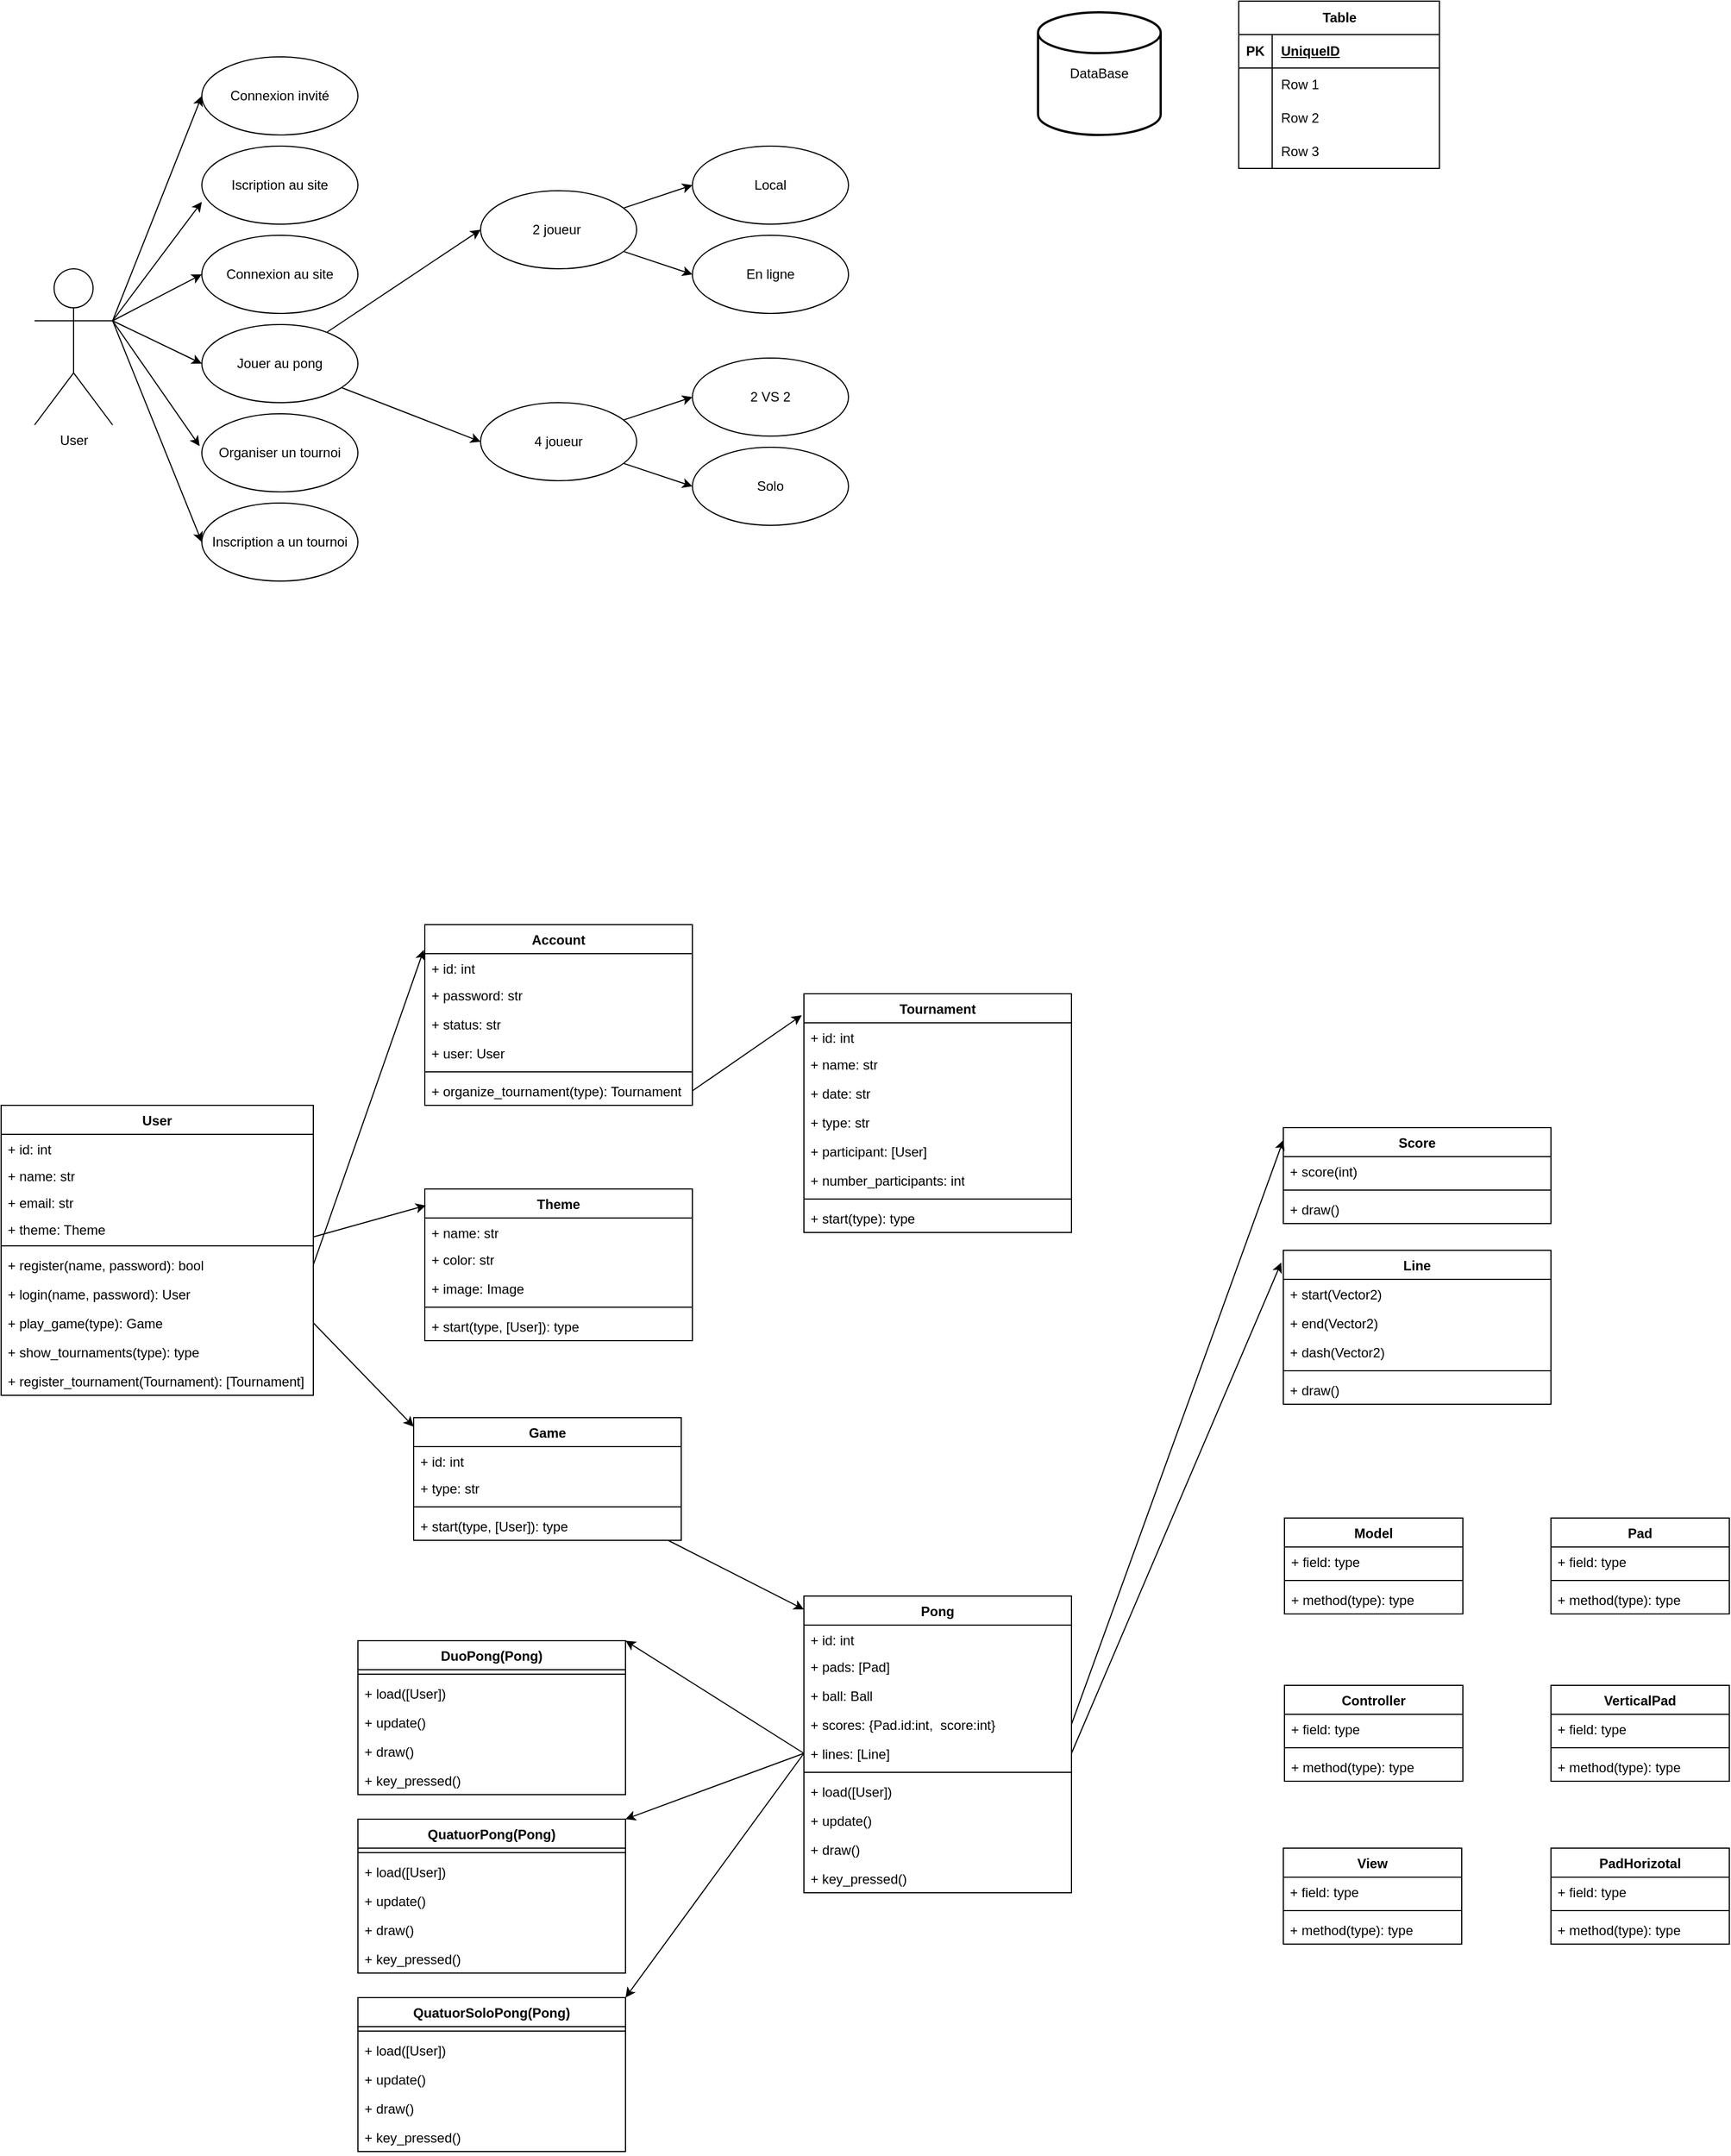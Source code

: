 <mxfile version="24.5.3" type="device">
  <diagram name="Page-1" id="XYtZNh7pW2Z2-ogpgRdU">
    <mxGraphModel dx="1608" dy="2007" grid="1" gridSize="10" guides="1" tooltips="1" connect="1" arrows="1" fold="1" page="1" pageScale="1" pageWidth="827" pageHeight="1169" math="0" shadow="0">
      <root>
        <mxCell id="0" />
        <mxCell id="1" parent="0" />
        <mxCell id="lh8SXHEzUXthhKQiLd_H-4" value="User" style="swimlane;fontStyle=1;align=center;verticalAlign=top;childLayout=stackLayout;horizontal=1;startSize=26;horizontalStack=0;resizeParent=1;resizeParentMax=0;resizeLast=0;collapsible=1;marginBottom=0;whiteSpace=wrap;html=1;" parent="1" vertex="1">
          <mxGeometry x="10" y="210" width="280" height="260" as="geometry" />
        </mxCell>
        <mxCell id="lh8SXHEzUXthhKQiLd_H-58" value="+ id: int&lt;span style=&quot;color: rgba(0, 0, 0, 0); font-family: monospace; font-size: 0px; text-wrap: nowrap;&quot;&gt;%3CmxGraphModel%3E%3Croot%3E%3CmxCell%20id%3D%220%22%2F%3E%3CmxCell%20id%3D%221%22%20parent%3D%220%22%2F%3E%3CmxCell%20id%3D%222%22%20value%3D%22Use%20Case%22%20style%3D%22ellipse%3BwhiteSpace%3Dwrap%3Bhtml%3D1%3B%22%20vertex%3D%221%22%20parent%3D%221%22%3E%3CmxGeometry%20x%3D%22410%22%20y%3D%22100%22%20width%3D%22140%22%20height%3D%2270%22%20as%3D%22geometry%22%2F%3E%3C%2FmxCell%3E%3C%2Froot%3E%3C%2FmxGraphModel%3E&lt;/span&gt;&lt;div&gt;&lt;span style=&quot;color: rgba(0, 0, 0, 0); font-family: monospace; font-size: 0px; text-wrap: nowrap;&quot;&gt;+&lt;/span&gt;&lt;/div&gt;&lt;div&gt;&lt;span style=&quot;color: rgba(0, 0, 0, 0); font-family: monospace; font-size: 0px; text-wrap: nowrap;&quot;&gt;e&lt;/span&gt;&lt;/div&gt;&lt;div&gt;&lt;span style=&quot;color: rgba(0, 0, 0, 0); font-family: monospace; font-size: 0px; text-wrap: nowrap;&quot;&gt;+&lt;/span&gt;&lt;/div&gt;" style="text;strokeColor=none;fillColor=none;align=left;verticalAlign=top;spacingLeft=4;spacingRight=4;overflow=hidden;rotatable=0;points=[[0,0.5],[1,0.5]];portConstraint=eastwest;whiteSpace=wrap;html=1;" parent="lh8SXHEzUXthhKQiLd_H-4" vertex="1">
          <mxGeometry y="26" width="280" height="24" as="geometry" />
        </mxCell>
        <mxCell id="lh8SXHEzUXthhKQiLd_H-5" value="+ name: str&lt;span style=&quot;color: rgba(0, 0, 0, 0); font-family: monospace; font-size: 0px; text-wrap: nowrap;&quot;&gt;%3CmxGraphModel%3E%3Croot%3E%3CmxCell%20id%3D%220%22%2F%3E%3CmxCell%20id%3D%221%22%20parent%3D%220%22%2F%3E%3CmxCell%20id%3D%222%22%20value%3D%22Use%20Case%22%20style%3D%22ellipse%3BwhiteSpace%3Dwrap%3Bhtml%3D1%3B%22%20vertex%3D%221%22%20parent%3D%221%22%3E%3CmxGeometry%20x%3D%22410%22%20y%3D%22100%22%20width%3D%22140%22%20height%3D%2270%22%20as%3D%22geometry%22%2F%3E%3C%2FmxCell%3E%3C%2Froot%3E%3C%2FmxGraphModel%3E&lt;/span&gt;&lt;div&gt;&lt;span style=&quot;color: rgba(0, 0, 0, 0); font-family: monospace; font-size: 0px; text-wrap: nowrap;&quot;&gt;+&lt;/span&gt;&lt;/div&gt;&lt;div&gt;&lt;span style=&quot;color: rgba(0, 0, 0, 0); font-family: monospace; font-size: 0px; text-wrap: nowrap;&quot;&gt;e&lt;/span&gt;&lt;/div&gt;&lt;div&gt;&lt;span style=&quot;color: rgba(0, 0, 0, 0); font-family: monospace; font-size: 0px; text-wrap: nowrap;&quot;&gt;+&lt;/span&gt;&lt;/div&gt;" style="text;strokeColor=none;fillColor=none;align=left;verticalAlign=top;spacingLeft=4;spacingRight=4;overflow=hidden;rotatable=0;points=[[0,0.5],[1,0.5]];portConstraint=eastwest;whiteSpace=wrap;html=1;" parent="lh8SXHEzUXthhKQiLd_H-4" vertex="1">
          <mxGeometry y="50" width="280" height="24" as="geometry" />
        </mxCell>
        <mxCell id="lh8SXHEzUXthhKQiLd_H-36" value="+ email: str" style="text;strokeColor=none;fillColor=none;align=left;verticalAlign=top;spacingLeft=4;spacingRight=4;overflow=hidden;rotatable=0;points=[[0,0.5],[1,0.5]];portConstraint=eastwest;whiteSpace=wrap;html=1;" parent="lh8SXHEzUXthhKQiLd_H-4" vertex="1">
          <mxGeometry y="74" width="280" height="24" as="geometry" />
        </mxCell>
        <mxCell id="lh8SXHEzUXthhKQiLd_H-171" value="+ theme: Theme" style="text;strokeColor=none;fillColor=none;align=left;verticalAlign=top;spacingLeft=4;spacingRight=4;overflow=hidden;rotatable=0;points=[[0,0.5],[1,0.5]];portConstraint=eastwest;whiteSpace=wrap;html=1;" parent="lh8SXHEzUXthhKQiLd_H-4" vertex="1">
          <mxGeometry y="98" width="280" height="24" as="geometry" />
        </mxCell>
        <mxCell id="lh8SXHEzUXthhKQiLd_H-6" value="" style="line;strokeWidth=1;fillColor=none;align=left;verticalAlign=middle;spacingTop=-1;spacingLeft=3;spacingRight=3;rotatable=0;labelPosition=right;points=[];portConstraint=eastwest;strokeColor=inherit;" parent="lh8SXHEzUXthhKQiLd_H-4" vertex="1">
          <mxGeometry y="122" width="280" height="8" as="geometry" />
        </mxCell>
        <mxCell id="lh8SXHEzUXthhKQiLd_H-38" value="+ register(name, password): bool" style="text;strokeColor=none;fillColor=none;align=left;verticalAlign=top;spacingLeft=4;spacingRight=4;overflow=hidden;rotatable=0;points=[[0,0.5],[1,0.5]];portConstraint=eastwest;whiteSpace=wrap;html=1;" parent="lh8SXHEzUXthhKQiLd_H-4" vertex="1">
          <mxGeometry y="130" width="280" height="26" as="geometry" />
        </mxCell>
        <mxCell id="lh8SXHEzUXthhKQiLd_H-37" value="+ login(name, password): User" style="text;strokeColor=none;fillColor=none;align=left;verticalAlign=top;spacingLeft=4;spacingRight=4;overflow=hidden;rotatable=0;points=[[0,0.5],[1,0.5]];portConstraint=eastwest;whiteSpace=wrap;html=1;" parent="lh8SXHEzUXthhKQiLd_H-4" vertex="1">
          <mxGeometry y="156" width="280" height="26" as="geometry" />
        </mxCell>
        <mxCell id="lh8SXHEzUXthhKQiLd_H-92" value="+ play_game(type): Game" style="text;strokeColor=none;fillColor=none;align=left;verticalAlign=top;spacingLeft=4;spacingRight=4;overflow=hidden;rotatable=0;points=[[0,0.5],[1,0.5]];portConstraint=eastwest;whiteSpace=wrap;html=1;" parent="lh8SXHEzUXthhKQiLd_H-4" vertex="1">
          <mxGeometry y="182" width="280" height="26" as="geometry" />
        </mxCell>
        <mxCell id="lh8SXHEzUXthhKQiLd_H-74" value="+ show_tournaments(type): type" style="text;strokeColor=none;fillColor=none;align=left;verticalAlign=top;spacingLeft=4;spacingRight=4;overflow=hidden;rotatable=0;points=[[0,0.5],[1,0.5]];portConstraint=eastwest;whiteSpace=wrap;html=1;container=0;" parent="lh8SXHEzUXthhKQiLd_H-4" vertex="1">
          <mxGeometry y="208" width="280" height="26" as="geometry" />
        </mxCell>
        <mxCell id="lh8SXHEzUXthhKQiLd_H-73" value="+ register_tournament(Tournament): [Tournament]" style="text;strokeColor=none;fillColor=none;align=left;verticalAlign=top;spacingLeft=4;spacingRight=4;overflow=hidden;rotatable=0;points=[[0,0.5],[1,0.5]];portConstraint=eastwest;whiteSpace=wrap;html=1;container=0;" parent="lh8SXHEzUXthhKQiLd_H-4" vertex="1">
          <mxGeometry y="234" width="280" height="26" as="geometry" />
        </mxCell>
        <mxCell id="lh8SXHEzUXthhKQiLd_H-54" value="Account" style="swimlane;fontStyle=1;align=center;verticalAlign=top;childLayout=stackLayout;horizontal=1;startSize=26;horizontalStack=0;resizeParent=1;resizeParentMax=0;resizeLast=0;collapsible=1;marginBottom=0;whiteSpace=wrap;html=1;" parent="1" vertex="1">
          <mxGeometry x="390" y="48" width="240" height="162" as="geometry" />
        </mxCell>
        <mxCell id="lh8SXHEzUXthhKQiLd_H-59" value="+ id: int&lt;span style=&quot;color: rgba(0, 0, 0, 0); font-family: monospace; font-size: 0px; text-wrap: nowrap;&quot;&gt;%3CmxGraphModel%3E%3Croot%3E%3CmxCell%20id%3D%220%22%2F%3E%3CmxCell%20id%3D%221%22%20parent%3D%220%22%2F%3E%3CmxCell%20id%3D%222%22%20value%3D%22Use%20Case%22%20style%3D%22ellipse%3BwhiteSpace%3Dwrap%3Bhtml%3D1%3B%22%20vertex%3D%221%22%20parent%3D%221%22%3E%3CmxGeometry%20x%3D%22410%22%20y%3D%22100%22%20width%3D%22140%22%20height%3D%2270%22%20as%3D%22geometry%22%2F%3E%3C%2FmxCell%3E%3C%2Froot%3E%3C%2FmxGraphModel%3E&lt;/span&gt;&lt;div&gt;&lt;span style=&quot;color: rgba(0, 0, 0, 0); font-family: monospace; font-size: 0px; text-wrap: nowrap;&quot;&gt;+&lt;/span&gt;&lt;/div&gt;&lt;div&gt;&lt;span style=&quot;color: rgba(0, 0, 0, 0); font-family: monospace; font-size: 0px; text-wrap: nowrap;&quot;&gt;e&lt;/span&gt;&lt;/div&gt;&lt;div&gt;&lt;span style=&quot;color: rgba(0, 0, 0, 0); font-family: monospace; font-size: 0px; text-wrap: nowrap;&quot;&gt;+&lt;/span&gt;&lt;/div&gt;" style="text;strokeColor=none;fillColor=none;align=left;verticalAlign=top;spacingLeft=4;spacingRight=4;overflow=hidden;rotatable=0;points=[[0,0.5],[1,0.5]];portConstraint=eastwest;whiteSpace=wrap;html=1;" parent="lh8SXHEzUXthhKQiLd_H-54" vertex="1">
          <mxGeometry y="26" width="240" height="24" as="geometry" />
        </mxCell>
        <mxCell id="lh8SXHEzUXthhKQiLd_H-55" value="+ password: str" style="text;strokeColor=none;fillColor=none;align=left;verticalAlign=top;spacingLeft=4;spacingRight=4;overflow=hidden;rotatable=0;points=[[0,0.5],[1,0.5]];portConstraint=eastwest;whiteSpace=wrap;html=1;" parent="lh8SXHEzUXthhKQiLd_H-54" vertex="1">
          <mxGeometry y="50" width="240" height="26" as="geometry" />
        </mxCell>
        <mxCell id="lh8SXHEzUXthhKQiLd_H-60" value="+ status: str" style="text;strokeColor=none;fillColor=none;align=left;verticalAlign=top;spacingLeft=4;spacingRight=4;overflow=hidden;rotatable=0;points=[[0,0.5],[1,0.5]];portConstraint=eastwest;whiteSpace=wrap;html=1;" parent="lh8SXHEzUXthhKQiLd_H-54" vertex="1">
          <mxGeometry y="76" width="240" height="26" as="geometry" />
        </mxCell>
        <mxCell id="lh8SXHEzUXthhKQiLd_H-84" value="+ user: User" style="text;strokeColor=none;fillColor=none;align=left;verticalAlign=top;spacingLeft=4;spacingRight=4;overflow=hidden;rotatable=0;points=[[0,0.5],[1,0.5]];portConstraint=eastwest;whiteSpace=wrap;html=1;" parent="lh8SXHEzUXthhKQiLd_H-54" vertex="1">
          <mxGeometry y="102" width="240" height="26" as="geometry" />
        </mxCell>
        <mxCell id="lh8SXHEzUXthhKQiLd_H-56" value="" style="line;strokeWidth=1;fillColor=none;align=left;verticalAlign=middle;spacingTop=-1;spacingLeft=3;spacingRight=3;rotatable=0;labelPosition=right;points=[];portConstraint=eastwest;strokeColor=inherit;" parent="lh8SXHEzUXthhKQiLd_H-54" vertex="1">
          <mxGeometry y="128" width="240" height="8" as="geometry" />
        </mxCell>
        <mxCell id="lh8SXHEzUXthhKQiLd_H-57" value="+ organize_tournament(type): Tournament" style="text;strokeColor=none;fillColor=none;align=left;verticalAlign=top;spacingLeft=4;spacingRight=4;overflow=hidden;rotatable=0;points=[[0,0.5],[1,0.5]];portConstraint=eastwest;whiteSpace=wrap;html=1;" parent="lh8SXHEzUXthhKQiLd_H-54" vertex="1">
          <mxGeometry y="136" width="240" height="26" as="geometry" />
        </mxCell>
        <mxCell id="lh8SXHEzUXthhKQiLd_H-76" style="edgeStyle=none;rounded=0;orthogonalLoop=1;jettySize=auto;html=1;entryX=-0.004;entryY=0.14;entryDx=0;entryDy=0;entryPerimeter=0;exitX=1;exitY=0.5;exitDx=0;exitDy=0;" parent="1" source="lh8SXHEzUXthhKQiLd_H-38" target="lh8SXHEzUXthhKQiLd_H-54" edge="1">
          <mxGeometry relative="1" as="geometry">
            <mxPoint x="270" y="215" as="sourcePoint" />
          </mxGeometry>
        </mxCell>
        <mxCell id="lh8SXHEzUXthhKQiLd_H-23" style="edgeStyle=none;rounded=0;orthogonalLoop=1;jettySize=auto;html=1;entryX=0;entryY=0.5;entryDx=0;entryDy=0;exitX=1;exitY=0.333;exitDx=0;exitDy=0;exitPerimeter=0;" parent="1" source="lh8SXHEzUXthhKQiLd_H-1" target="lh8SXHEzUXthhKQiLd_H-10" edge="1">
          <mxGeometry relative="1" as="geometry" />
        </mxCell>
        <mxCell id="lh8SXHEzUXthhKQiLd_H-24" style="edgeStyle=none;rounded=0;orthogonalLoop=1;jettySize=auto;html=1;entryX=0;entryY=0.5;entryDx=0;entryDy=0;exitX=1;exitY=0.333;exitDx=0;exitDy=0;exitPerimeter=0;" parent="1" source="lh8SXHEzUXthhKQiLd_H-1" target="lh8SXHEzUXthhKQiLd_H-11" edge="1">
          <mxGeometry relative="1" as="geometry" />
        </mxCell>
        <mxCell id="lh8SXHEzUXthhKQiLd_H-26" style="edgeStyle=none;rounded=0;orthogonalLoop=1;jettySize=auto;html=1;entryX=0;entryY=0.5;entryDx=0;entryDy=0;exitX=1;exitY=0.333;exitDx=0;exitDy=0;exitPerimeter=0;" parent="1" source="lh8SXHEzUXthhKQiLd_H-1" target="lh8SXHEzUXthhKQiLd_H-13" edge="1">
          <mxGeometry relative="1" as="geometry" />
        </mxCell>
        <mxCell id="lh8SXHEzUXthhKQiLd_H-62" style="edgeStyle=none;rounded=0;orthogonalLoop=1;jettySize=auto;html=1;entryX=0;entryY=0.5;entryDx=0;entryDy=0;exitX=1;exitY=0.333;exitDx=0;exitDy=0;exitPerimeter=0;" parent="1" source="lh8SXHEzUXthhKQiLd_H-1" target="lh8SXHEzUXthhKQiLd_H-61" edge="1">
          <mxGeometry relative="1" as="geometry" />
        </mxCell>
        <mxCell id="lh8SXHEzUXthhKQiLd_H-1" value="User" style="shape=umlActor;verticalLabelPosition=bottom;verticalAlign=top;html=1;" parent="1" vertex="1">
          <mxGeometry x="40" y="-540" width="70" height="140" as="geometry" />
        </mxCell>
        <mxCell id="lh8SXHEzUXthhKQiLd_H-8" value="Iscription au site" style="ellipse;whiteSpace=wrap;html=1;" parent="1" vertex="1">
          <mxGeometry x="190" y="-650" width="140" height="70" as="geometry" />
        </mxCell>
        <mxCell id="lh8SXHEzUXthhKQiLd_H-10" value="Connexion au site" style="ellipse;whiteSpace=wrap;html=1;" parent="1" vertex="1">
          <mxGeometry x="190" y="-570" width="140" height="70" as="geometry" />
        </mxCell>
        <mxCell id="lh8SXHEzUXthhKQiLd_H-27" style="edgeStyle=none;rounded=0;orthogonalLoop=1;jettySize=auto;html=1;entryX=0;entryY=0.5;entryDx=0;entryDy=0;" parent="1" source="lh8SXHEzUXthhKQiLd_H-11" target="lh8SXHEzUXthhKQiLd_H-14" edge="1">
          <mxGeometry relative="1" as="geometry" />
        </mxCell>
        <mxCell id="lh8SXHEzUXthhKQiLd_H-28" style="edgeStyle=none;rounded=0;orthogonalLoop=1;jettySize=auto;html=1;entryX=0;entryY=0.5;entryDx=0;entryDy=0;" parent="1" source="lh8SXHEzUXthhKQiLd_H-11" target="lh8SXHEzUXthhKQiLd_H-15" edge="1">
          <mxGeometry relative="1" as="geometry" />
        </mxCell>
        <mxCell id="lh8SXHEzUXthhKQiLd_H-11" value="Jouer au pong" style="ellipse;whiteSpace=wrap;html=1;" parent="1" vertex="1">
          <mxGeometry x="190" y="-490" width="140" height="70" as="geometry" />
        </mxCell>
        <mxCell id="lh8SXHEzUXthhKQiLd_H-12" value="Organiser un tournoi" style="ellipse;whiteSpace=wrap;html=1;" parent="1" vertex="1">
          <mxGeometry x="190" y="-410" width="140" height="70" as="geometry" />
        </mxCell>
        <mxCell id="lh8SXHEzUXthhKQiLd_H-13" value="Inscription a un tournoi" style="ellipse;whiteSpace=wrap;html=1;" parent="1" vertex="1">
          <mxGeometry x="190" y="-330" width="140" height="70" as="geometry" />
        </mxCell>
        <mxCell id="lh8SXHEzUXthhKQiLd_H-20" value="" style="group" parent="1" vertex="1" connectable="0">
          <mxGeometry x="440" y="-650" width="330" height="150" as="geometry" />
        </mxCell>
        <mxCell id="lh8SXHEzUXthhKQiLd_H-29" style="edgeStyle=none;rounded=0;orthogonalLoop=1;jettySize=auto;html=1;entryX=0;entryY=0.5;entryDx=0;entryDy=0;" parent="lh8SXHEzUXthhKQiLd_H-20" source="lh8SXHEzUXthhKQiLd_H-14" target="lh8SXHEzUXthhKQiLd_H-16" edge="1">
          <mxGeometry relative="1" as="geometry" />
        </mxCell>
        <mxCell id="lh8SXHEzUXthhKQiLd_H-30" style="edgeStyle=none;rounded=0;orthogonalLoop=1;jettySize=auto;html=1;entryX=0;entryY=0.5;entryDx=0;entryDy=0;" parent="lh8SXHEzUXthhKQiLd_H-20" source="lh8SXHEzUXthhKQiLd_H-14" target="lh8SXHEzUXthhKQiLd_H-17" edge="1">
          <mxGeometry relative="1" as="geometry" />
        </mxCell>
        <mxCell id="lh8SXHEzUXthhKQiLd_H-14" value="2 joueur&amp;nbsp;" style="ellipse;whiteSpace=wrap;html=1;" parent="lh8SXHEzUXthhKQiLd_H-20" vertex="1">
          <mxGeometry y="40" width="140" height="70" as="geometry" />
        </mxCell>
        <mxCell id="lh8SXHEzUXthhKQiLd_H-16" value="Local&lt;span style=&quot;color: rgba(0, 0, 0, 0); font-family: monospace; font-size: 0px; text-align: start; text-wrap: nowrap;&quot;&gt;%3CmxGraphModel%3E%3Croot%3E%3CmxCell%20id%3D%220%22%2F%3E%3CmxCell%20id%3D%221%22%20parent%3D%220%22%2F%3E%3CmxCell%20id%3D%222%22%20value%3D%22Use%20Case%22%20style%3D%22ellipse%3BwhiteSpace%3Dwrap%3Bhtml%3D1%3B%22%20vertex%3D%221%22%20parent%3D%221%22%3E%3CmxGeometry%20x%3D%22410%22%20y%3D%22100%22%20width%3D%22140%22%20height%3D%2270%22%20as%3D%22geometry%22%2F%3E%3C%2FmxCell%3E%3C%2Froot%3E%3C%2FmxGraphModel%3E&lt;/span&gt;" style="ellipse;whiteSpace=wrap;html=1;" parent="lh8SXHEzUXthhKQiLd_H-20" vertex="1">
          <mxGeometry x="190" width="140" height="70" as="geometry" />
        </mxCell>
        <mxCell id="lh8SXHEzUXthhKQiLd_H-17" value="En ligne" style="ellipse;whiteSpace=wrap;html=1;" parent="lh8SXHEzUXthhKQiLd_H-20" vertex="1">
          <mxGeometry x="190" y="80" width="140" height="70" as="geometry" />
        </mxCell>
        <mxCell id="lh8SXHEzUXthhKQiLd_H-21" value="" style="group" parent="1" vertex="1" connectable="0">
          <mxGeometry x="440" y="-460" width="330" height="150" as="geometry" />
        </mxCell>
        <mxCell id="lh8SXHEzUXthhKQiLd_H-31" style="edgeStyle=none;rounded=0;orthogonalLoop=1;jettySize=auto;html=1;entryX=0;entryY=0.5;entryDx=0;entryDy=0;" parent="lh8SXHEzUXthhKQiLd_H-21" source="lh8SXHEzUXthhKQiLd_H-15" target="lh8SXHEzUXthhKQiLd_H-18" edge="1">
          <mxGeometry relative="1" as="geometry" />
        </mxCell>
        <mxCell id="lh8SXHEzUXthhKQiLd_H-32" style="edgeStyle=none;rounded=0;orthogonalLoop=1;jettySize=auto;html=1;entryX=0;entryY=0.5;entryDx=0;entryDy=0;" parent="lh8SXHEzUXthhKQiLd_H-21" source="lh8SXHEzUXthhKQiLd_H-15" target="lh8SXHEzUXthhKQiLd_H-19" edge="1">
          <mxGeometry relative="1" as="geometry" />
        </mxCell>
        <mxCell id="lh8SXHEzUXthhKQiLd_H-15" value="4 joueur" style="ellipse;whiteSpace=wrap;html=1;" parent="lh8SXHEzUXthhKQiLd_H-21" vertex="1">
          <mxGeometry y="40" width="140" height="70" as="geometry" />
        </mxCell>
        <mxCell id="lh8SXHEzUXthhKQiLd_H-18" value="2 VS 2" style="ellipse;whiteSpace=wrap;html=1;" parent="lh8SXHEzUXthhKQiLd_H-21" vertex="1">
          <mxGeometry x="190" width="140" height="70" as="geometry" />
        </mxCell>
        <mxCell id="lh8SXHEzUXthhKQiLd_H-19" value="Solo" style="ellipse;whiteSpace=wrap;html=1;" parent="lh8SXHEzUXthhKQiLd_H-21" vertex="1">
          <mxGeometry x="190" y="80" width="140" height="70" as="geometry" />
        </mxCell>
        <mxCell id="lh8SXHEzUXthhKQiLd_H-22" style="edgeStyle=none;rounded=0;orthogonalLoop=1;jettySize=auto;html=1;entryX=0;entryY=0.714;entryDx=0;entryDy=0;entryPerimeter=0;exitX=1;exitY=0.333;exitDx=0;exitDy=0;exitPerimeter=0;" parent="1" source="lh8SXHEzUXthhKQiLd_H-1" target="lh8SXHEzUXthhKQiLd_H-8" edge="1">
          <mxGeometry relative="1" as="geometry" />
        </mxCell>
        <mxCell id="lh8SXHEzUXthhKQiLd_H-25" style="edgeStyle=none;rounded=0;orthogonalLoop=1;jettySize=auto;html=1;entryX=-0.014;entryY=0.414;entryDx=0;entryDy=0;entryPerimeter=0;exitX=1;exitY=0.333;exitDx=0;exitDy=0;exitPerimeter=0;" parent="1" source="lh8SXHEzUXthhKQiLd_H-1" target="lh8SXHEzUXthhKQiLd_H-12" edge="1">
          <mxGeometry relative="1" as="geometry" />
        </mxCell>
        <mxCell id="lh8SXHEzUXthhKQiLd_H-61" value="Connexion invité" style="ellipse;whiteSpace=wrap;html=1;" parent="1" vertex="1">
          <mxGeometry x="190" y="-730" width="140" height="70" as="geometry" />
        </mxCell>
        <mxCell id="lh8SXHEzUXthhKQiLd_H-85" value="Game" style="swimlane;fontStyle=1;align=center;verticalAlign=top;childLayout=stackLayout;horizontal=1;startSize=26;horizontalStack=0;resizeParent=1;resizeParentMax=0;resizeLast=0;collapsible=1;marginBottom=0;whiteSpace=wrap;html=1;" parent="1" vertex="1">
          <mxGeometry x="380" y="490" width="240" height="110" as="geometry" />
        </mxCell>
        <mxCell id="lh8SXHEzUXthhKQiLd_H-86" value="+ id: int&lt;span style=&quot;color: rgba(0, 0, 0, 0); font-family: monospace; font-size: 0px; text-wrap: nowrap;&quot;&gt;%3CmxGraphModel%3E%3Croot%3E%3CmxCell%20id%3D%220%22%2F%3E%3CmxCell%20id%3D%221%22%20parent%3D%220%22%2F%3E%3CmxCell%20id%3D%222%22%20value%3D%22Use%20Case%22%20style%3D%22ellipse%3BwhiteSpace%3Dwrap%3Bhtml%3D1%3B%22%20vertex%3D%221%22%20parent%3D%221%22%3E%3CmxGeometry%20x%3D%22410%22%20y%3D%22100%22%20width%3D%22140%22%20height%3D%2270%22%20as%3D%22geometry%22%2F%3E%3C%2FmxCell%3E%3C%2Froot%3E%3C%2FmxGraphModel%3E&lt;/span&gt;&lt;div&gt;&lt;span style=&quot;color: rgba(0, 0, 0, 0); font-family: monospace; font-size: 0px; text-wrap: nowrap;&quot;&gt;+&lt;/span&gt;&lt;/div&gt;&lt;div&gt;&lt;span style=&quot;color: rgba(0, 0, 0, 0); font-family: monospace; font-size: 0px; text-wrap: nowrap;&quot;&gt;e&lt;/span&gt;&lt;/div&gt;&lt;div&gt;&lt;span style=&quot;color: rgba(0, 0, 0, 0); font-family: monospace; font-size: 0px; text-wrap: nowrap;&quot;&gt;+&lt;/span&gt;&lt;/div&gt;" style="text;strokeColor=none;fillColor=none;align=left;verticalAlign=top;spacingLeft=4;spacingRight=4;overflow=hidden;rotatable=0;points=[[0,0.5],[1,0.5]];portConstraint=eastwest;whiteSpace=wrap;html=1;" parent="lh8SXHEzUXthhKQiLd_H-85" vertex="1">
          <mxGeometry y="26" width="240" height="24" as="geometry" />
        </mxCell>
        <mxCell id="lh8SXHEzUXthhKQiLd_H-87" value="+ type: str" style="text;strokeColor=none;fillColor=none;align=left;verticalAlign=top;spacingLeft=4;spacingRight=4;overflow=hidden;rotatable=0;points=[[0,0.5],[1,0.5]];portConstraint=eastwest;whiteSpace=wrap;html=1;" parent="lh8SXHEzUXthhKQiLd_H-85" vertex="1">
          <mxGeometry y="50" width="240" height="26" as="geometry" />
        </mxCell>
        <mxCell id="lh8SXHEzUXthhKQiLd_H-90" value="" style="line;strokeWidth=1;fillColor=none;align=left;verticalAlign=middle;spacingTop=-1;spacingLeft=3;spacingRight=3;rotatable=0;labelPosition=right;points=[];portConstraint=eastwest;strokeColor=inherit;" parent="lh8SXHEzUXthhKQiLd_H-85" vertex="1">
          <mxGeometry y="76" width="240" height="8" as="geometry" />
        </mxCell>
        <mxCell id="lh8SXHEzUXthhKQiLd_H-91" value="+ start(type, [User]): type" style="text;strokeColor=none;fillColor=none;align=left;verticalAlign=top;spacingLeft=4;spacingRight=4;overflow=hidden;rotatable=0;points=[[0,0.5],[1,0.5]];portConstraint=eastwest;whiteSpace=wrap;html=1;" parent="lh8SXHEzUXthhKQiLd_H-85" vertex="1">
          <mxGeometry y="84" width="240" height="26" as="geometry" />
        </mxCell>
        <mxCell id="lh8SXHEzUXthhKQiLd_H-93" style="edgeStyle=none;rounded=0;orthogonalLoop=1;jettySize=auto;html=1;entryX=0;entryY=0.073;entryDx=0;entryDy=0;entryPerimeter=0;exitX=1;exitY=0.5;exitDx=0;exitDy=0;" parent="1" source="lh8SXHEzUXthhKQiLd_H-92" target="lh8SXHEzUXthhKQiLd_H-85" edge="1">
          <mxGeometry relative="1" as="geometry" />
        </mxCell>
        <mxCell id="lh8SXHEzUXthhKQiLd_H-95" value="Tournament" style="swimlane;fontStyle=1;align=center;verticalAlign=top;childLayout=stackLayout;horizontal=1;startSize=26;horizontalStack=0;resizeParent=1;resizeParentMax=0;resizeLast=0;collapsible=1;marginBottom=0;whiteSpace=wrap;html=1;" parent="1" vertex="1">
          <mxGeometry x="730" y="110" width="240" height="214" as="geometry" />
        </mxCell>
        <mxCell id="lh8SXHEzUXthhKQiLd_H-96" value="+ id: int&lt;span style=&quot;color: rgba(0, 0, 0, 0); font-family: monospace; font-size: 0px; text-wrap: nowrap;&quot;&gt;%3CmxGraphModel%3E%3Croot%3E%3CmxCell%20id%3D%220%22%2F%3E%3CmxCell%20id%3D%221%22%20parent%3D%220%22%2F%3E%3CmxCell%20id%3D%222%22%20value%3D%22Use%20Case%22%20style%3D%22ellipse%3BwhiteSpace%3Dwrap%3Bhtml%3D1%3B%22%20vertex%3D%221%22%20parent%3D%221%22%3E%3CmxGeometry%20x%3D%22410%22%20y%3D%22100%22%20width%3D%22140%22%20height%3D%2270%22%20as%3D%22geometry%22%2F%3E%3C%2FmxCell%3E%3C%2Froot%3E%3C%2FmxGraphModel%3E&lt;/span&gt;&lt;div&gt;&lt;span style=&quot;color: rgba(0, 0, 0, 0); font-family: monospace; font-size: 0px; text-wrap: nowrap;&quot;&gt;+&lt;/span&gt;&lt;/div&gt;&lt;div&gt;&lt;span style=&quot;color: rgba(0, 0, 0, 0); font-family: monospace; font-size: 0px; text-wrap: nowrap;&quot;&gt;e&lt;/span&gt;&lt;/div&gt;&lt;div&gt;&lt;span style=&quot;color: rgba(0, 0, 0, 0); font-family: monospace; font-size: 0px; text-wrap: nowrap;&quot;&gt;+&lt;/span&gt;&lt;/div&gt;" style="text;strokeColor=none;fillColor=none;align=left;verticalAlign=top;spacingLeft=4;spacingRight=4;overflow=hidden;rotatable=0;points=[[0,0.5],[1,0.5]];portConstraint=eastwest;whiteSpace=wrap;html=1;" parent="lh8SXHEzUXthhKQiLd_H-95" vertex="1">
          <mxGeometry y="26" width="240" height="24" as="geometry" />
        </mxCell>
        <mxCell id="lh8SXHEzUXthhKQiLd_H-100" value="+ name: str" style="text;strokeColor=none;fillColor=none;align=left;verticalAlign=top;spacingLeft=4;spacingRight=4;overflow=hidden;rotatable=0;points=[[0,0.5],[1,0.5]];portConstraint=eastwest;whiteSpace=wrap;html=1;" parent="lh8SXHEzUXthhKQiLd_H-95" vertex="1">
          <mxGeometry y="50" width="240" height="26" as="geometry" />
        </mxCell>
        <mxCell id="lh8SXHEzUXthhKQiLd_H-104" value="+ date: str" style="text;strokeColor=none;fillColor=none;align=left;verticalAlign=top;spacingLeft=4;spacingRight=4;overflow=hidden;rotatable=0;points=[[0,0.5],[1,0.5]];portConstraint=eastwest;whiteSpace=wrap;html=1;" parent="lh8SXHEzUXthhKQiLd_H-95" vertex="1">
          <mxGeometry y="76" width="240" height="26" as="geometry" />
        </mxCell>
        <mxCell id="lh8SXHEzUXthhKQiLd_H-97" value="+ type: str" style="text;strokeColor=none;fillColor=none;align=left;verticalAlign=top;spacingLeft=4;spacingRight=4;overflow=hidden;rotatable=0;points=[[0,0.5],[1,0.5]];portConstraint=eastwest;whiteSpace=wrap;html=1;" parent="lh8SXHEzUXthhKQiLd_H-95" vertex="1">
          <mxGeometry y="102" width="240" height="26" as="geometry" />
        </mxCell>
        <mxCell id="lh8SXHEzUXthhKQiLd_H-101" value="+ participant: [User]" style="text;strokeColor=none;fillColor=none;align=left;verticalAlign=top;spacingLeft=4;spacingRight=4;overflow=hidden;rotatable=0;points=[[0,0.5],[1,0.5]];portConstraint=eastwest;whiteSpace=wrap;html=1;" parent="lh8SXHEzUXthhKQiLd_H-95" vertex="1">
          <mxGeometry y="128" width="240" height="26" as="geometry" />
        </mxCell>
        <mxCell id="lh8SXHEzUXthhKQiLd_H-102" value="+ number_participants: int" style="text;strokeColor=none;fillColor=none;align=left;verticalAlign=top;spacingLeft=4;spacingRight=4;overflow=hidden;rotatable=0;points=[[0,0.5],[1,0.5]];portConstraint=eastwest;whiteSpace=wrap;html=1;" parent="lh8SXHEzUXthhKQiLd_H-95" vertex="1">
          <mxGeometry y="154" width="240" height="26" as="geometry" />
        </mxCell>
        <mxCell id="lh8SXHEzUXthhKQiLd_H-98" value="" style="line;strokeWidth=1;fillColor=none;align=left;verticalAlign=middle;spacingTop=-1;spacingLeft=3;spacingRight=3;rotatable=0;labelPosition=right;points=[];portConstraint=eastwest;strokeColor=inherit;" parent="lh8SXHEzUXthhKQiLd_H-95" vertex="1">
          <mxGeometry y="180" width="240" height="8" as="geometry" />
        </mxCell>
        <mxCell id="lh8SXHEzUXthhKQiLd_H-99" value="+ start(type): type" style="text;strokeColor=none;fillColor=none;align=left;verticalAlign=top;spacingLeft=4;spacingRight=4;overflow=hidden;rotatable=0;points=[[0,0.5],[1,0.5]];portConstraint=eastwest;whiteSpace=wrap;html=1;" parent="lh8SXHEzUXthhKQiLd_H-95" vertex="1">
          <mxGeometry y="188" width="240" height="26" as="geometry" />
        </mxCell>
        <mxCell id="lh8SXHEzUXthhKQiLd_H-103" style="edgeStyle=none;rounded=0;orthogonalLoop=1;jettySize=auto;html=1;exitX=1;exitY=0.5;exitDx=0;exitDy=0;entryX=-0.008;entryY=0.09;entryDx=0;entryDy=0;entryPerimeter=0;" parent="1" source="lh8SXHEzUXthhKQiLd_H-57" target="lh8SXHEzUXthhKQiLd_H-95" edge="1">
          <mxGeometry relative="1" as="geometry" />
        </mxCell>
        <mxCell id="lh8SXHEzUXthhKQiLd_H-106" value="Pong" style="swimlane;fontStyle=1;align=center;verticalAlign=top;childLayout=stackLayout;horizontal=1;startSize=26;horizontalStack=0;resizeParent=1;resizeParentMax=0;resizeLast=0;collapsible=1;marginBottom=0;whiteSpace=wrap;html=1;" parent="1" vertex="1">
          <mxGeometry x="730" y="650" width="240" height="266" as="geometry" />
        </mxCell>
        <mxCell id="lh8SXHEzUXthhKQiLd_H-107" value="+ id: int&lt;span style=&quot;color: rgba(0, 0, 0, 0); font-family: monospace; font-size: 0px; text-wrap: nowrap;&quot;&gt;%3CmxGraphModel%3E%3Croot%3E%3CmxCell%20id%3D%220%22%2F%3E%3CmxCell%20id%3D%221%22%20parent%3D%220%22%2F%3E%3CmxCell%20id%3D%222%22%20value%3D%22Use%20Case%22%20style%3D%22ellipse%3BwhiteSpace%3Dwrap%3Bhtml%3D1%3B%22%20vertex%3D%221%22%20parent%3D%221%22%3E%3CmxGeometry%20x%3D%22410%22%20y%3D%22100%22%20width%3D%22140%22%20height%3D%2270%22%20as%3D%22geometry%22%2F%3E%3C%2FmxCell%3E%3C%2Froot%3E%3C%2FmxGraphModel%3E&lt;/span&gt;&lt;div&gt;&lt;span style=&quot;color: rgba(0, 0, 0, 0); font-family: monospace; font-size: 0px; text-wrap: nowrap;&quot;&gt;+&lt;/span&gt;&lt;/div&gt;&lt;div&gt;&lt;span style=&quot;color: rgba(0, 0, 0, 0); font-family: monospace; font-size: 0px; text-wrap: nowrap;&quot;&gt;e&lt;/span&gt;&lt;/div&gt;&lt;div&gt;&lt;span style=&quot;color: rgba(0, 0, 0, 0); font-family: monospace; font-size: 0px; text-wrap: nowrap;&quot;&gt;+&lt;/span&gt;&lt;/div&gt;" style="text;strokeColor=none;fillColor=none;align=left;verticalAlign=top;spacingLeft=4;spacingRight=4;overflow=hidden;rotatable=0;points=[[0,0.5],[1,0.5]];portConstraint=eastwest;whiteSpace=wrap;html=1;" parent="lh8SXHEzUXthhKQiLd_H-106" vertex="1">
          <mxGeometry y="26" width="240" height="24" as="geometry" />
        </mxCell>
        <mxCell id="lh8SXHEzUXthhKQiLd_H-108" value="+ pads: [Pad]" style="text;strokeColor=none;fillColor=none;align=left;verticalAlign=top;spacingLeft=4;spacingRight=4;overflow=hidden;rotatable=0;points=[[0,0.5],[1,0.5]];portConstraint=eastwest;whiteSpace=wrap;html=1;" parent="lh8SXHEzUXthhKQiLd_H-106" vertex="1">
          <mxGeometry y="50" width="240" height="26" as="geometry" />
        </mxCell>
        <mxCell id="lh8SXHEzUXthhKQiLd_H-111" value="+ ball: Ball" style="text;strokeColor=none;fillColor=none;align=left;verticalAlign=top;spacingLeft=4;spacingRight=4;overflow=hidden;rotatable=0;points=[[0,0.5],[1,0.5]];portConstraint=eastwest;whiteSpace=wrap;html=1;" parent="lh8SXHEzUXthhKQiLd_H-106" vertex="1">
          <mxGeometry y="76" width="240" height="26" as="geometry" />
        </mxCell>
        <mxCell id="lh8SXHEzUXthhKQiLd_H-112" value="+ scores: {Pad.id:int,&amp;nbsp; score:int}" style="text;strokeColor=none;fillColor=none;align=left;verticalAlign=top;spacingLeft=4;spacingRight=4;overflow=hidden;rotatable=0;points=[[0,0.5],[1,0.5]];portConstraint=eastwest;whiteSpace=wrap;html=1;" parent="lh8SXHEzUXthhKQiLd_H-106" vertex="1">
          <mxGeometry y="102" width="240" height="26" as="geometry" />
        </mxCell>
        <mxCell id="lh8SXHEzUXthhKQiLd_H-142" value="+ lines: [Line]" style="text;strokeColor=none;fillColor=none;align=left;verticalAlign=top;spacingLeft=4;spacingRight=4;overflow=hidden;rotatable=0;points=[[0,0.5],[1,0.5]];portConstraint=eastwest;whiteSpace=wrap;html=1;" parent="lh8SXHEzUXthhKQiLd_H-106" vertex="1">
          <mxGeometry y="128" width="240" height="26" as="geometry" />
        </mxCell>
        <mxCell id="lh8SXHEzUXthhKQiLd_H-109" value="" style="line;strokeWidth=1;fillColor=none;align=left;verticalAlign=middle;spacingTop=-1;spacingLeft=3;spacingRight=3;rotatable=0;labelPosition=right;points=[];portConstraint=eastwest;strokeColor=inherit;" parent="lh8SXHEzUXthhKQiLd_H-106" vertex="1">
          <mxGeometry y="154" width="240" height="8" as="geometry" />
        </mxCell>
        <mxCell id="lh8SXHEzUXthhKQiLd_H-113" value="+ load([User]&lt;span style=&quot;color: rgba(0, 0, 0, 0); font-family: monospace; font-size: 0px; text-wrap: nowrap;&quot;&gt;%3CmxGraphModel%3E%3Croot%3E%3CmxCell%20id%3D%220%22%2F%3E%3CmxCell%20id%3D%221%22%20parent%3D%220%22%2F%3E%3CmxCell%20id%3D%222%22%20value%3D%22%2B%20ball%3A%20Ball%22%20style%3D%22text%3BstrokeColor%3Dnone%3BfillColor%3Dnone%3Balign%3Dleft%3BverticalAlign%3Dtop%3BspacingLeft%3D4%3BspacingRight%3D4%3Boverflow%3Dhidden%3Brotatable%3D0%3Bpoints%3D%5B%5B0%2C0.5%5D%2C%5B1%2C0.5%5D%5D%3BportConstraint%3Deastwest%3BwhiteSpace%3Dwrap%3Bhtml%3D1%3B%22%20vertex%3D%221%22%20parent%3D%221%22%3E%3CmxGeometry%20x%3D%22720%22%20y%3D%22476%22%20width%3D%22240%22%20height%3D%2226%22%20as%3D%22geometry%22%2F%3E%3C%2FmxCell%3E%3C%2Froot%3E%3C%2FmxGraphModel%3E&lt;/span&gt;)" style="text;strokeColor=none;fillColor=none;align=left;verticalAlign=top;spacingLeft=4;spacingRight=4;overflow=hidden;rotatable=0;points=[[0,0.5],[1,0.5]];portConstraint=eastwest;whiteSpace=wrap;html=1;" parent="lh8SXHEzUXthhKQiLd_H-106" vertex="1">
          <mxGeometry y="162" width="240" height="26" as="geometry" />
        </mxCell>
        <mxCell id="lh8SXHEzUXthhKQiLd_H-110" value="+ update(&lt;span style=&quot;color: rgba(0, 0, 0, 0); font-family: monospace; font-size: 0px; text-wrap: nowrap;&quot;&gt;GraphModel%3E%3Croot%3E%3CmxCell%20id%3D%220%22%2F%3E%3CmxCell%20id%3D%221%22%20parent%3D%220%22%2F%3E%3CmxCell%20id%3D%222%22%20value%3D%22%2B%20ball%3A%20Ball%22%20style%3D%22text%3BstrokeColor%3Dnone%3BfillColor%3Dnone%3Balign%3Dleft%3BverticalAlign%3Dtop%3BspacingLeft%3D4%3BspacingRight%3D4%3Boverflow%3Dhidden%3Brotatable%3D0%3Bpoints%3D%5B%5B0%2C0.5%5D%2C%5B1%2C0.5%5D%5D%3BportConstraint%3Deastwest%3BwhiteSpace%3Dwrap%3Bhtml%3D1%3B%22%20vertex%3D%221%22%20parent%3D%221%22%3E%3CmxGeometry%20x%3D%22720%22%20y%3D%22476%22%20width%3D%22240%22%20height%3D%2226%22%20as%3D%22geometry%22%2F%3E%3C%2FmxCell%3E%3C%2Froot%3E%3C%2FmxGraphModel&lt;/span&gt;)" style="text;strokeColor=none;fillColor=none;align=left;verticalAlign=top;spacingLeft=4;spacingRight=4;overflow=hidden;rotatable=0;points=[[0,0.5],[1,0.5]];portConstraint=eastwest;whiteSpace=wrap;html=1;" parent="lh8SXHEzUXthhKQiLd_H-106" vertex="1">
          <mxGeometry y="188" width="240" height="26" as="geometry" />
        </mxCell>
        <mxCell id="lh8SXHEzUXthhKQiLd_H-114" value="+ draw(&lt;span style=&quot;color: rgba(0, 0, 0, 0); font-family: monospace; font-size: 0px; text-wrap: nowrap;&quot;&gt;GraphModel%3E%3Croot%3E%3CmxCell%20id%3D%220%22%2F%3E%3CmxCell%20id%3D%221%22%20parent%3D%220%22%2F%3E%3CmxCell%20id%3D%222%22%20value%3D%22%2B%20ball%3A%20Ball%22%20style%3D%22text%3BstrokeColor%3Dnone%3BfillColor%3Dnone%3Balign%3Dleft%3BverticalAlign%3Dtop%3BspacingLeft%3D4%3BspacingRight%3D4%3Boverflow%3Dhidden%3Brotatable%3D0%3Bpoints%3D%5B%5B0%2C0.5%5D%2C%5B1%2C0.5%5D%5D%3BportConstraint%3Deastwest%3BwhiteSpace%3Dwrap%3Bhtml%3D1%3B%22%20vertex%3D%221%22%20parent%3D%221%22%3E%3CmxGeometry%20x%3D%22720%22%20y%3D%22476%22%20width%3D%22240%22%20height%3D%2226%22%20as%3D%22geometry%22%2F%3E%3C%2FmxCell%3E%3C%2Froot%3E%3C%2FmxGraphModel&lt;/span&gt;)" style="text;strokeColor=none;fillColor=none;align=left;verticalAlign=top;spacingLeft=4;spacingRight=4;overflow=hidden;rotatable=0;points=[[0,0.5],[1,0.5]];portConstraint=eastwest;whiteSpace=wrap;html=1;" parent="lh8SXHEzUXthhKQiLd_H-106" vertex="1">
          <mxGeometry y="214" width="240" height="26" as="geometry" />
        </mxCell>
        <mxCell id="lh8SXHEzUXthhKQiLd_H-115" value="+ key_pressed(&lt;span style=&quot;color: rgba(0, 0, 0, 0); font-family: monospace; font-size: 0px; text-wrap: nowrap;&quot;&gt;GraphModel%3E%3Croot%3E%3CmxCell%20id%3D%220%22%2F%3E%3CmxCell%20id%3D%221%22%20parent%3D%220%22%2F%3E%3CmxCell%20id%3D%222%22%20value%3D%22%2B%20ball%3A%20Ball%22%20style%3D%22text%3BstrokeColor%3Dnone%3BfillColor%3Dnone%3Balign%3Dleft%3BverticalAlign%3Dtop%3BspacingLeft%3D4%3BspacingRight%3D4%3Boverflow%3Dhidden%3Brotatable%3D0%3Bpoints%3D%5B%5B0%2C0.5%5D%2C%5B1%2C0.5%5D%5D%3BportConstraint%3Deastwest%3BwhiteSpace%3Dwrap%3Bhtml%3D1%3B%22%20vertex%3D%221%22%20parent%3D%221%22%3E%3CmxGeometry%20x%3D%22720%22%20y%3D%22476%22%20width%3D%22240%22%20height%3D%2226%22%20as%3D%22geometry%22%2F%3E%3C%2FmxCell%3E%3C%2Froot%3E%3C%2FmxGraphModel&lt;/span&gt;)" style="text;strokeColor=none;fillColor=none;align=left;verticalAlign=top;spacingLeft=4;spacingRight=4;overflow=hidden;rotatable=0;points=[[0,0.5],[1,0.5]];portConstraint=eastwest;whiteSpace=wrap;html=1;" parent="lh8SXHEzUXthhKQiLd_H-106" vertex="1">
          <mxGeometry y="240" width="240" height="26" as="geometry" />
        </mxCell>
        <mxCell id="lh8SXHEzUXthhKQiLd_H-116" value="DuoPong(Pong)" style="swimlane;fontStyle=1;align=center;verticalAlign=top;childLayout=stackLayout;horizontal=1;startSize=26;horizontalStack=0;resizeParent=1;resizeParentMax=0;resizeLast=0;collapsible=1;marginBottom=0;whiteSpace=wrap;html=1;" parent="1" vertex="1">
          <mxGeometry x="330" y="690" width="240" height="138" as="geometry" />
        </mxCell>
        <mxCell id="lh8SXHEzUXthhKQiLd_H-121" value="" style="line;strokeWidth=1;fillColor=none;align=left;verticalAlign=middle;spacingTop=-1;spacingLeft=3;spacingRight=3;rotatable=0;labelPosition=right;points=[];portConstraint=eastwest;strokeColor=inherit;" parent="lh8SXHEzUXthhKQiLd_H-116" vertex="1">
          <mxGeometry y="26" width="240" height="8" as="geometry" />
        </mxCell>
        <mxCell id="lh8SXHEzUXthhKQiLd_H-122" value="+ load([User]&lt;span style=&quot;color: rgba(0, 0, 0, 0); font-family: monospace; font-size: 0px; text-wrap: nowrap;&quot;&gt;%3CmxGraphModel%3E%3Croot%3E%3CmxCell%20id%3D%220%22%2F%3E%3CmxCell%20id%3D%221%22%20parent%3D%220%22%2F%3E%3CmxCell%20id%3D%222%22%20value%3D%22%2B%20ball%3A%20Ball%22%20style%3D%22text%3BstrokeColor%3Dnone%3BfillColor%3Dnone%3Balign%3Dleft%3BverticalAlign%3Dtop%3BspacingLeft%3D4%3BspacingRight%3D4%3Boverflow%3Dhidden%3Brotatable%3D0%3Bpoints%3D%5B%5B0%2C0.5%5D%2C%5B1%2C0.5%5D%5D%3BportConstraint%3Deastwest%3BwhiteSpace%3Dwrap%3Bhtml%3D1%3B%22%20vertex%3D%221%22%20parent%3D%221%22%3E%3CmxGeometry%20x%3D%22720%22%20y%3D%22476%22%20width%3D%22240%22%20height%3D%2226%22%20as%3D%22geometry%22%2F%3E%3C%2FmxCell%3E%3C%2Froot%3E%3C%2FmxGraphModel%3E&lt;/span&gt;)" style="text;strokeColor=none;fillColor=none;align=left;verticalAlign=top;spacingLeft=4;spacingRight=4;overflow=hidden;rotatable=0;points=[[0,0.5],[1,0.5]];portConstraint=eastwest;whiteSpace=wrap;html=1;" parent="lh8SXHEzUXthhKQiLd_H-116" vertex="1">
          <mxGeometry y="34" width="240" height="26" as="geometry" />
        </mxCell>
        <mxCell id="lh8SXHEzUXthhKQiLd_H-123" value="+ update(&lt;span style=&quot;color: rgba(0, 0, 0, 0); font-family: monospace; font-size: 0px; text-wrap: nowrap;&quot;&gt;GraphModel%3E%3Croot%3E%3CmxCell%20id%3D%220%22%2F%3E%3CmxCell%20id%3D%221%22%20parent%3D%220%22%2F%3E%3CmxCell%20id%3D%222%22%20value%3D%22%2B%20ball%3A%20Ball%22%20style%3D%22text%3BstrokeColor%3Dnone%3BfillColor%3Dnone%3Balign%3Dleft%3BverticalAlign%3Dtop%3BspacingLeft%3D4%3BspacingRight%3D4%3Boverflow%3Dhidden%3Brotatable%3D0%3Bpoints%3D%5B%5B0%2C0.5%5D%2C%5B1%2C0.5%5D%5D%3BportConstraint%3Deastwest%3BwhiteSpace%3Dwrap%3Bhtml%3D1%3B%22%20vertex%3D%221%22%20parent%3D%221%22%3E%3CmxGeometry%20x%3D%22720%22%20y%3D%22476%22%20width%3D%22240%22%20height%3D%2226%22%20as%3D%22geometry%22%2F%3E%3C%2FmxCell%3E%3C%2Froot%3E%3C%2FmxGraphModel&lt;/span&gt;)" style="text;strokeColor=none;fillColor=none;align=left;verticalAlign=top;spacingLeft=4;spacingRight=4;overflow=hidden;rotatable=0;points=[[0,0.5],[1,0.5]];portConstraint=eastwest;whiteSpace=wrap;html=1;" parent="lh8SXHEzUXthhKQiLd_H-116" vertex="1">
          <mxGeometry y="60" width="240" height="26" as="geometry" />
        </mxCell>
        <mxCell id="lh8SXHEzUXthhKQiLd_H-124" value="+ draw(&lt;span style=&quot;color: rgba(0, 0, 0, 0); font-family: monospace; font-size: 0px; text-wrap: nowrap;&quot;&gt;GraphModel%3E%3Croot%3E%3CmxCell%20id%3D%220%22%2F%3E%3CmxCell%20id%3D%221%22%20parent%3D%220%22%2F%3E%3CmxCell%20id%3D%222%22%20value%3D%22%2B%20ball%3A%20Ball%22%20style%3D%22text%3BstrokeColor%3Dnone%3BfillColor%3Dnone%3Balign%3Dleft%3BverticalAlign%3Dtop%3BspacingLeft%3D4%3BspacingRight%3D4%3Boverflow%3Dhidden%3Brotatable%3D0%3Bpoints%3D%5B%5B0%2C0.5%5D%2C%5B1%2C0.5%5D%5D%3BportConstraint%3Deastwest%3BwhiteSpace%3Dwrap%3Bhtml%3D1%3B%22%20vertex%3D%221%22%20parent%3D%221%22%3E%3CmxGeometry%20x%3D%22720%22%20y%3D%22476%22%20width%3D%22240%22%20height%3D%2226%22%20as%3D%22geometry%22%2F%3E%3C%2FmxCell%3E%3C%2Froot%3E%3C%2FmxGraphModel&lt;/span&gt;)" style="text;strokeColor=none;fillColor=none;align=left;verticalAlign=top;spacingLeft=4;spacingRight=4;overflow=hidden;rotatable=0;points=[[0,0.5],[1,0.5]];portConstraint=eastwest;whiteSpace=wrap;html=1;" parent="lh8SXHEzUXthhKQiLd_H-116" vertex="1">
          <mxGeometry y="86" width="240" height="26" as="geometry" />
        </mxCell>
        <mxCell id="lh8SXHEzUXthhKQiLd_H-125" value="+ key_pressed(&lt;span style=&quot;color: rgba(0, 0, 0, 0); font-family: monospace; font-size: 0px; text-wrap: nowrap;&quot;&gt;GraphModel%3E%3Croot%3E%3CmxCell%20id%3D%220%22%2F%3E%3CmxCell%20id%3D%221%22%20parent%3D%220%22%2F%3E%3CmxCell%20id%3D%222%22%20value%3D%22%2B%20ball%3A%20Ball%22%20style%3D%22text%3BstrokeColor%3Dnone%3BfillColor%3Dnone%3Balign%3Dleft%3BverticalAlign%3Dtop%3BspacingLeft%3D4%3BspacingRight%3D4%3Boverflow%3Dhidden%3Brotatable%3D0%3Bpoints%3D%5B%5B0%2C0.5%5D%2C%5B1%2C0.5%5D%5D%3BportConstraint%3Deastwest%3BwhiteSpace%3Dwrap%3Bhtml%3D1%3B%22%20vertex%3D%221%22%20parent%3D%221%22%3E%3CmxGeometry%20x%3D%22720%22%20y%3D%22476%22%20width%3D%22240%22%20height%3D%2226%22%20as%3D%22geometry%22%2F%3E%3C%2FmxCell%3E%3C%2Froot%3E%3C%2FmxGraphModel&lt;/span&gt;)" style="text;strokeColor=none;fillColor=none;align=left;verticalAlign=top;spacingLeft=4;spacingRight=4;overflow=hidden;rotatable=0;points=[[0,0.5],[1,0.5]];portConstraint=eastwest;whiteSpace=wrap;html=1;" parent="lh8SXHEzUXthhKQiLd_H-116" vertex="1">
          <mxGeometry y="112" width="240" height="26" as="geometry" />
        </mxCell>
        <mxCell id="lh8SXHEzUXthhKQiLd_H-131" value="QuatuorPong(Pong)" style="swimlane;fontStyle=1;align=center;verticalAlign=top;childLayout=stackLayout;horizontal=1;startSize=26;horizontalStack=0;resizeParent=1;resizeParentMax=0;resizeLast=0;collapsible=1;marginBottom=0;whiteSpace=wrap;html=1;" parent="1" vertex="1">
          <mxGeometry x="330" y="850" width="240" height="138" as="geometry" />
        </mxCell>
        <mxCell id="lh8SXHEzUXthhKQiLd_H-136" value="" style="line;strokeWidth=1;fillColor=none;align=left;verticalAlign=middle;spacingTop=-1;spacingLeft=3;spacingRight=3;rotatable=0;labelPosition=right;points=[];portConstraint=eastwest;strokeColor=inherit;" parent="lh8SXHEzUXthhKQiLd_H-131" vertex="1">
          <mxGeometry y="26" width="240" height="8" as="geometry" />
        </mxCell>
        <mxCell id="lh8SXHEzUXthhKQiLd_H-137" value="+ load([User]&lt;span style=&quot;color: rgba(0, 0, 0, 0); font-family: monospace; font-size: 0px; text-wrap: nowrap;&quot;&gt;%3CmxGraphModel%3E%3Croot%3E%3CmxCell%20id%3D%220%22%2F%3E%3CmxCell%20id%3D%221%22%20parent%3D%220%22%2F%3E%3CmxCell%20id%3D%222%22%20value%3D%22%2B%20ball%3A%20Ball%22%20style%3D%22text%3BstrokeColor%3Dnone%3BfillColor%3Dnone%3Balign%3Dleft%3BverticalAlign%3Dtop%3BspacingLeft%3D4%3BspacingRight%3D4%3Boverflow%3Dhidden%3Brotatable%3D0%3Bpoints%3D%5B%5B0%2C0.5%5D%2C%5B1%2C0.5%5D%5D%3BportConstraint%3Deastwest%3BwhiteSpace%3Dwrap%3Bhtml%3D1%3B%22%20vertex%3D%221%22%20parent%3D%221%22%3E%3CmxGeometry%20x%3D%22720%22%20y%3D%22476%22%20width%3D%22240%22%20height%3D%2226%22%20as%3D%22geometry%22%2F%3E%3C%2FmxCell%3E%3C%2Froot%3E%3C%2FmxGraphModel%3E&lt;/span&gt;)" style="text;strokeColor=none;fillColor=none;align=left;verticalAlign=top;spacingLeft=4;spacingRight=4;overflow=hidden;rotatable=0;points=[[0,0.5],[1,0.5]];portConstraint=eastwest;whiteSpace=wrap;html=1;" parent="lh8SXHEzUXthhKQiLd_H-131" vertex="1">
          <mxGeometry y="34" width="240" height="26" as="geometry" />
        </mxCell>
        <mxCell id="lh8SXHEzUXthhKQiLd_H-138" value="+ update(&lt;span style=&quot;color: rgba(0, 0, 0, 0); font-family: monospace; font-size: 0px; text-wrap: nowrap;&quot;&gt;GraphModel%3E%3Croot%3E%3CmxCell%20id%3D%220%22%2F%3E%3CmxCell%20id%3D%221%22%20parent%3D%220%22%2F%3E%3CmxCell%20id%3D%222%22%20value%3D%22%2B%20ball%3A%20Ball%22%20style%3D%22text%3BstrokeColor%3Dnone%3BfillColor%3Dnone%3Balign%3Dleft%3BverticalAlign%3Dtop%3BspacingLeft%3D4%3BspacingRight%3D4%3Boverflow%3Dhidden%3Brotatable%3D0%3Bpoints%3D%5B%5B0%2C0.5%5D%2C%5B1%2C0.5%5D%5D%3BportConstraint%3Deastwest%3BwhiteSpace%3Dwrap%3Bhtml%3D1%3B%22%20vertex%3D%221%22%20parent%3D%221%22%3E%3CmxGeometry%20x%3D%22720%22%20y%3D%22476%22%20width%3D%22240%22%20height%3D%2226%22%20as%3D%22geometry%22%2F%3E%3C%2FmxCell%3E%3C%2Froot%3E%3C%2FmxGraphModel&lt;/span&gt;)" style="text;strokeColor=none;fillColor=none;align=left;verticalAlign=top;spacingLeft=4;spacingRight=4;overflow=hidden;rotatable=0;points=[[0,0.5],[1,0.5]];portConstraint=eastwest;whiteSpace=wrap;html=1;" parent="lh8SXHEzUXthhKQiLd_H-131" vertex="1">
          <mxGeometry y="60" width="240" height="26" as="geometry" />
        </mxCell>
        <mxCell id="lh8SXHEzUXthhKQiLd_H-139" value="+ draw(&lt;span style=&quot;color: rgba(0, 0, 0, 0); font-family: monospace; font-size: 0px; text-wrap: nowrap;&quot;&gt;GraphModel%3E%3Croot%3E%3CmxCell%20id%3D%220%22%2F%3E%3CmxCell%20id%3D%221%22%20parent%3D%220%22%2F%3E%3CmxCell%20id%3D%222%22%20value%3D%22%2B%20ball%3A%20Ball%22%20style%3D%22text%3BstrokeColor%3Dnone%3BfillColor%3Dnone%3Balign%3Dleft%3BverticalAlign%3Dtop%3BspacingLeft%3D4%3BspacingRight%3D4%3Boverflow%3Dhidden%3Brotatable%3D0%3Bpoints%3D%5B%5B0%2C0.5%5D%2C%5B1%2C0.5%5D%5D%3BportConstraint%3Deastwest%3BwhiteSpace%3Dwrap%3Bhtml%3D1%3B%22%20vertex%3D%221%22%20parent%3D%221%22%3E%3CmxGeometry%20x%3D%22720%22%20y%3D%22476%22%20width%3D%22240%22%20height%3D%2226%22%20as%3D%22geometry%22%2F%3E%3C%2FmxCell%3E%3C%2Froot%3E%3C%2FmxGraphModel&lt;/span&gt;)" style="text;strokeColor=none;fillColor=none;align=left;verticalAlign=top;spacingLeft=4;spacingRight=4;overflow=hidden;rotatable=0;points=[[0,0.5],[1,0.5]];portConstraint=eastwest;whiteSpace=wrap;html=1;" parent="lh8SXHEzUXthhKQiLd_H-131" vertex="1">
          <mxGeometry y="86" width="240" height="26" as="geometry" />
        </mxCell>
        <mxCell id="lh8SXHEzUXthhKQiLd_H-140" value="+ key_pressed(&lt;span style=&quot;color: rgba(0, 0, 0, 0); font-family: monospace; font-size: 0px; text-wrap: nowrap;&quot;&gt;GraphModel%3E%3Croot%3E%3CmxCell%20id%3D%220%22%2F%3E%3CmxCell%20id%3D%221%22%20parent%3D%220%22%2F%3E%3CmxCell%20id%3D%222%22%20value%3D%22%2B%20ball%3A%20Ball%22%20style%3D%22text%3BstrokeColor%3Dnone%3BfillColor%3Dnone%3Balign%3Dleft%3BverticalAlign%3Dtop%3BspacingLeft%3D4%3BspacingRight%3D4%3Boverflow%3Dhidden%3Brotatable%3D0%3Bpoints%3D%5B%5B0%2C0.5%5D%2C%5B1%2C0.5%5D%5D%3BportConstraint%3Deastwest%3BwhiteSpace%3Dwrap%3Bhtml%3D1%3B%22%20vertex%3D%221%22%20parent%3D%221%22%3E%3CmxGeometry%20x%3D%22720%22%20y%3D%22476%22%20width%3D%22240%22%20height%3D%2226%22%20as%3D%22geometry%22%2F%3E%3C%2FmxCell%3E%3C%2Froot%3E%3C%2FmxGraphModel&lt;/span&gt;)" style="text;strokeColor=none;fillColor=none;align=left;verticalAlign=top;spacingLeft=4;spacingRight=4;overflow=hidden;rotatable=0;points=[[0,0.5],[1,0.5]];portConstraint=eastwest;whiteSpace=wrap;html=1;" parent="lh8SXHEzUXthhKQiLd_H-131" vertex="1">
          <mxGeometry y="112" width="240" height="26" as="geometry" />
        </mxCell>
        <mxCell id="lh8SXHEzUXthhKQiLd_H-144" value="Line" style="swimlane;fontStyle=1;align=center;verticalAlign=top;childLayout=stackLayout;horizontal=1;startSize=26;horizontalStack=0;resizeParent=1;resizeParentMax=0;resizeLast=0;collapsible=1;marginBottom=0;whiteSpace=wrap;html=1;" parent="1" vertex="1">
          <mxGeometry x="1160" y="340" width="240" height="138" as="geometry" />
        </mxCell>
        <mxCell id="lh8SXHEzUXthhKQiLd_H-147" value="+ start(Vector2)&lt;span style=&quot;color: rgba(0, 0, 0, 0); font-family: monospace; font-size: 0px; text-wrap: nowrap;&quot;&gt;phModel%3E%3Croot%3E%3CmxCell%20id%3D%220%22%2F%3E%3CmxCell%20id%3D%221%22%20parent%3D%220%22%2F%3E%3CmxCell%20id%3D%222%22%20value%3D%22%2B%20ball%3A%20Ball%22%20style%3D%22text%3BstrokeColor%3Dnone%3BfillColor%3Dnone%3Balign%3Dleft%3BverticalAlign%3Dtop%3BspacingLeft%3D4%3BspacingRight%3D4%3Boverflow%3Dhidden%3Brotatable%3D0%3Bpoints%3D%5B%5B0%2C0.5%5D%2C%5B1%2C0.5%5D%5D%3BportConstraint%3Deastwest%3BwhiteSpace%3Dwrap%3Bhtml%3D1%3B%22%20vertex%3D%221%22%20parent%3D%221%22%3E%3CmxGeometry%20x%3D%22720%22%20y%3D%22476%22%20width%3D%22240%22%20height%3D%2226%22%20as%3D%22geometry%22%2F%3E%3C%2FmxCell%3E%3C%2Froot%3E%3C%2FmxGraphModel(Vec&lt;/span&gt;" style="text;strokeColor=none;fillColor=none;align=left;verticalAlign=top;spacingLeft=4;spacingRight=4;overflow=hidden;rotatable=0;points=[[0,0.5],[1,0.5]];portConstraint=eastwest;whiteSpace=wrap;html=1;" parent="lh8SXHEzUXthhKQiLd_H-144" vertex="1">
          <mxGeometry y="26" width="240" height="26" as="geometry" />
        </mxCell>
        <mxCell id="lh8SXHEzUXthhKQiLd_H-150" value="+ end(Vector2)&lt;span style=&quot;color: rgba(0, 0, 0, 0); font-family: monospace; font-size: 0px; text-wrap: nowrap;&quot;&gt;phModel%3E%3Croot%3E%3CmxCell%20id%3D%220%22%2F%3E%3CmxCell%20id%3D%221%22%20parent%3D%220%22%2F%3E%3CmxCell%20id%3D%222%22%20value%3D%22%2B%20ball%3A%20Ball%22%20style%3D%22text%3BstrokeColor%3Dnone%3BfillColor%3Dnone%3Balign%3Dleft%3BverticalAlign%3Dtop%3BspacingLeft%3D4%3BspacingRight%3D4%3Boverflow%3Dhidden%3Brotatable%3D0%3Bpoints%3D%5B%5B0%2C0.5%5D%2C%5B1%2C0.5%5D%5D%3BportConstraint%3Deastwest%3BwhiteSpace%3Dwrap%3Bhtml%3D1%3B%22%20vertex%3D%221%22%20parent%3D%221%22%3E%3CmxGeometry%20x%3D%22720%22%20y%3D%22476%22%20width%3D%22240%22%20height%3D%2226%22%20as%3D%22geometry%22%2F%3E%3C%2FmxCell%3E%3C%2Froot%3E%3C%2FmxGraphModel(Vec&lt;/span&gt;" style="text;strokeColor=none;fillColor=none;align=left;verticalAlign=top;spacingLeft=4;spacingRight=4;overflow=hidden;rotatable=0;points=[[0,0.5],[1,0.5]];portConstraint=eastwest;whiteSpace=wrap;html=1;" parent="lh8SXHEzUXthhKQiLd_H-144" vertex="1">
          <mxGeometry y="52" width="240" height="26" as="geometry" />
        </mxCell>
        <mxCell id="lh8SXHEzUXthhKQiLd_H-151" value="+ dash(Vector2)&lt;span style=&quot;color: rgba(0, 0, 0, 0); font-family: monospace; font-size: 0px; text-wrap: nowrap;&quot;&gt;phModel%3E%3Croot%3E%3CmxCell%20id%3D%220%22%2F%3E%3CmxCell%20id%3D%221%22%20parent%3D%220%22%2F%3E%3CmxCell%20id%3D%222%22%20value%3D%22%2B%20ball%3A%20Ball%22%20style%3D%22text%3BstrokeColor%3Dnone%3BfillColor%3Dnone%3Balign%3Dleft%3BverticalAlign%3Dtop%3BspacingLeft%3D4%3BspacingRight%3D4%3Boverflow%3Dhidden%3Brotatable%3D0%3Bpoints%3D%5B%5B0%2C0.5%5D%2C%5B1%2C0.5%5D%5D%3BportConstraint%3Deastwest%3BwhiteSpace%3Dwrap%3Bhtml%3D1%3B%22%20vertex%3D%221%22%20parent%3D%221%22%3E%3CmxGeometry%20x%3D%22720%22%20y%3D%22476%22%20width%3D%22240%22%20height%3D%2226%22%20as%3D%22geometry%22%2F%3E%3C%2FmxCell%3E%3C%2Froot%3E%3C%2FmxGraphModel(Vec&lt;/span&gt;" style="text;strokeColor=none;fillColor=none;align=left;verticalAlign=top;spacingLeft=4;spacingRight=4;overflow=hidden;rotatable=0;points=[[0,0.5],[1,0.5]];portConstraint=eastwest;whiteSpace=wrap;html=1;" parent="lh8SXHEzUXthhKQiLd_H-144" vertex="1">
          <mxGeometry y="78" width="240" height="26" as="geometry" />
        </mxCell>
        <mxCell id="lh8SXHEzUXthhKQiLd_H-145" value="" style="line;strokeWidth=1;fillColor=none;align=left;verticalAlign=middle;spacingTop=-1;spacingLeft=3;spacingRight=3;rotatable=0;labelPosition=right;points=[];portConstraint=eastwest;strokeColor=inherit;" parent="lh8SXHEzUXthhKQiLd_H-144" vertex="1">
          <mxGeometry y="104" width="240" height="8" as="geometry" />
        </mxCell>
        <mxCell id="lh8SXHEzUXthhKQiLd_H-148" value="+ draw(&lt;span style=&quot;color: rgba(0, 0, 0, 0); font-family: monospace; font-size: 0px; text-wrap: nowrap;&quot;&gt;GraphModel%3E%3Croot%3E%3CmxCell%20id%3D%220%22%2F%3E%3CmxCell%20id%3D%221%22%20parent%3D%220%22%2F%3E%3CmxCell%20id%3D%222%22%20value%3D%22%2B%20ball%3A%20Ball%22%20style%3D%22text%3BstrokeColor%3Dnone%3BfillColor%3Dnone%3Balign%3Dleft%3BverticalAlign%3Dtop%3BspacingLeft%3D4%3BspacingRight%3D4%3Boverflow%3Dhidden%3Brotatable%3D0%3Bpoints%3D%5B%5B0%2C0.5%5D%2C%5B1%2C0.5%5D%5D%3BportConstraint%3Deastwest%3BwhiteSpace%3Dwrap%3Bhtml%3D1%3B%22%20vertex%3D%221%22%20parent%3D%221%22%3E%3CmxGeometry%20x%3D%22720%22%20y%3D%22476%22%20width%3D%22240%22%20height%3D%2226%22%20as%3D%22geometry%22%2F%3E%3C%2FmxCell%3E%3C%2Froot%3E%3C%2FmxGraphModel&lt;/span&gt;)" style="text;strokeColor=none;fillColor=none;align=left;verticalAlign=top;spacingLeft=4;spacingRight=4;overflow=hidden;rotatable=0;points=[[0,0.5],[1,0.5]];portConstraint=eastwest;whiteSpace=wrap;html=1;" parent="lh8SXHEzUXthhKQiLd_H-144" vertex="1">
          <mxGeometry y="112" width="240" height="26" as="geometry" />
        </mxCell>
        <mxCell id="lh8SXHEzUXthhKQiLd_H-143" style="edgeStyle=none;rounded=0;orthogonalLoop=1;jettySize=auto;html=1;exitX=1;exitY=0.5;exitDx=0;exitDy=0;entryX=-0.008;entryY=0.08;entryDx=0;entryDy=0;entryPerimeter=0;" parent="1" source="lh8SXHEzUXthhKQiLd_H-142" target="lh8SXHEzUXthhKQiLd_H-144" edge="1">
          <mxGeometry relative="1" as="geometry">
            <mxPoint x="1090" y="410" as="targetPoint" />
          </mxGeometry>
        </mxCell>
        <mxCell id="lh8SXHEzUXthhKQiLd_H-153" value="Score" style="swimlane;fontStyle=1;align=center;verticalAlign=top;childLayout=stackLayout;horizontal=1;startSize=26;horizontalStack=0;resizeParent=1;resizeParentMax=0;resizeLast=0;collapsible=1;marginBottom=0;whiteSpace=wrap;html=1;" parent="1" vertex="1">
          <mxGeometry x="1160" y="230" width="240" height="86" as="geometry" />
        </mxCell>
        <mxCell id="lh8SXHEzUXthhKQiLd_H-154" value="+ score(int)&lt;span style=&quot;color: rgba(0, 0, 0, 0); font-family: monospace; font-size: 0px; text-wrap: nowrap;&quot;&gt;phModel%3E%3Croot%3E%3CmxCell%20id%3D%220%22%2F%3E%3CmxCell%20id%3D%221%22%20parent%3D%220%22%2F%3E%3CmxCell%20id%3D%222%22%20value%3D%22%2B%20ball%3A%20Ball%22%20style%3D%22text%3BstrokeColor%3Dnone%3BfillColor%3Dnone%3Balign%3Dleft%3BverticalAlign%3Dtop%3BspacingLeft%3D4%3BspacingRight%3D4%3Boverflow%3Dhidden%3Brotatable%3D0%3Bpoints%3D%5B%5B0%2C0.5%5D%2C%5B1%2C0.5%5D%5D%3BportConstraint%3Deastwest%3BwhiteSpace%3Dwrap%3Bhtml%3D1%3B%22%20vertex%3D%221%22%20parent%3D%221%22%3E%3CmxGeometry%20x%3D%22720%22%20y%3D%22476%22%20width%3D%22240%22%20height%3D%2226%22%20as%3D%22geometry%22%2F%3E%3C%2FmxCell%3E%3C%2Froot%3E%3C%2FmxGraphModel(Vec&lt;/span&gt;" style="text;strokeColor=none;fillColor=none;align=left;verticalAlign=top;spacingLeft=4;spacingRight=4;overflow=hidden;rotatable=0;points=[[0,0.5],[1,0.5]];portConstraint=eastwest;whiteSpace=wrap;html=1;" parent="lh8SXHEzUXthhKQiLd_H-153" vertex="1">
          <mxGeometry y="26" width="240" height="26" as="geometry" />
        </mxCell>
        <mxCell id="lh8SXHEzUXthhKQiLd_H-157" value="" style="line;strokeWidth=1;fillColor=none;align=left;verticalAlign=middle;spacingTop=-1;spacingLeft=3;spacingRight=3;rotatable=0;labelPosition=right;points=[];portConstraint=eastwest;strokeColor=inherit;" parent="lh8SXHEzUXthhKQiLd_H-153" vertex="1">
          <mxGeometry y="52" width="240" height="8" as="geometry" />
        </mxCell>
        <mxCell id="lh8SXHEzUXthhKQiLd_H-158" value="+ draw(&lt;span style=&quot;color: rgba(0, 0, 0, 0); font-family: monospace; font-size: 0px; text-wrap: nowrap;&quot;&gt;GraphModel%3E%3Croot%3E%3CmxCell%20id%3D%220%22%2F%3E%3CmxCell%20id%3D%221%22%20parent%3D%220%22%2F%3E%3CmxCell%20id%3D%222%22%20value%3D%22%2B%20ball%3A%20Ball%22%20style%3D%22text%3BstrokeColor%3Dnone%3BfillColor%3Dnone%3Balign%3Dleft%3BverticalAlign%3Dtop%3BspacingLeft%3D4%3BspacingRight%3D4%3Boverflow%3Dhidden%3Brotatable%3D0%3Bpoints%3D%5B%5B0%2C0.5%5D%2C%5B1%2C0.5%5D%5D%3BportConstraint%3Deastwest%3BwhiteSpace%3Dwrap%3Bhtml%3D1%3B%22%20vertex%3D%221%22%20parent%3D%221%22%3E%3CmxGeometry%20x%3D%22720%22%20y%3D%22476%22%20width%3D%22240%22%20height%3D%2226%22%20as%3D%22geometry%22%2F%3E%3C%2FmxCell%3E%3C%2Froot%3E%3C%2FmxGraphModel&lt;/span&gt;)" style="text;strokeColor=none;fillColor=none;align=left;verticalAlign=top;spacingLeft=4;spacingRight=4;overflow=hidden;rotatable=0;points=[[0,0.5],[1,0.5]];portConstraint=eastwest;whiteSpace=wrap;html=1;" parent="lh8SXHEzUXthhKQiLd_H-153" vertex="1">
          <mxGeometry y="60" width="240" height="26" as="geometry" />
        </mxCell>
        <mxCell id="lh8SXHEzUXthhKQiLd_H-159" style="edgeStyle=none;rounded=0;orthogonalLoop=1;jettySize=auto;html=1;entryX=0;entryY=0.13;entryDx=0;entryDy=0;entryPerimeter=0;exitX=1;exitY=0.5;exitDx=0;exitDy=0;" parent="1" source="lh8SXHEzUXthhKQiLd_H-112" target="lh8SXHEzUXthhKQiLd_H-153" edge="1">
          <mxGeometry relative="1" as="geometry" />
        </mxCell>
        <mxCell id="lh8SXHEzUXthhKQiLd_H-160" value="QuatuorSoloPong(Pong)" style="swimlane;fontStyle=1;align=center;verticalAlign=top;childLayout=stackLayout;horizontal=1;startSize=26;horizontalStack=0;resizeParent=1;resizeParentMax=0;resizeLast=0;collapsible=1;marginBottom=0;whiteSpace=wrap;html=1;" parent="1" vertex="1">
          <mxGeometry x="330" y="1010" width="240" height="138" as="geometry" />
        </mxCell>
        <mxCell id="lh8SXHEzUXthhKQiLd_H-161" value="" style="line;strokeWidth=1;fillColor=none;align=left;verticalAlign=middle;spacingTop=-1;spacingLeft=3;spacingRight=3;rotatable=0;labelPosition=right;points=[];portConstraint=eastwest;strokeColor=inherit;" parent="lh8SXHEzUXthhKQiLd_H-160" vertex="1">
          <mxGeometry y="26" width="240" height="8" as="geometry" />
        </mxCell>
        <mxCell id="lh8SXHEzUXthhKQiLd_H-162" value="+ load([User]&lt;span style=&quot;color: rgba(0, 0, 0, 0); font-family: monospace; font-size: 0px; text-wrap: nowrap;&quot;&gt;%3CmxGraphModel%3E%3Croot%3E%3CmxCell%20id%3D%220%22%2F%3E%3CmxCell%20id%3D%221%22%20parent%3D%220%22%2F%3E%3CmxCell%20id%3D%222%22%20value%3D%22%2B%20ball%3A%20Ball%22%20style%3D%22text%3BstrokeColor%3Dnone%3BfillColor%3Dnone%3Balign%3Dleft%3BverticalAlign%3Dtop%3BspacingLeft%3D4%3BspacingRight%3D4%3Boverflow%3Dhidden%3Brotatable%3D0%3Bpoints%3D%5B%5B0%2C0.5%5D%2C%5B1%2C0.5%5D%5D%3BportConstraint%3Deastwest%3BwhiteSpace%3Dwrap%3Bhtml%3D1%3B%22%20vertex%3D%221%22%20parent%3D%221%22%3E%3CmxGeometry%20x%3D%22720%22%20y%3D%22476%22%20width%3D%22240%22%20height%3D%2226%22%20as%3D%22geometry%22%2F%3E%3C%2FmxCell%3E%3C%2Froot%3E%3C%2FmxGraphModel%3E&lt;/span&gt;)" style="text;strokeColor=none;fillColor=none;align=left;verticalAlign=top;spacingLeft=4;spacingRight=4;overflow=hidden;rotatable=0;points=[[0,0.5],[1,0.5]];portConstraint=eastwest;whiteSpace=wrap;html=1;" parent="lh8SXHEzUXthhKQiLd_H-160" vertex="1">
          <mxGeometry y="34" width="240" height="26" as="geometry" />
        </mxCell>
        <mxCell id="lh8SXHEzUXthhKQiLd_H-163" value="+ update(&lt;span style=&quot;color: rgba(0, 0, 0, 0); font-family: monospace; font-size: 0px; text-wrap: nowrap;&quot;&gt;GraphModel%3E%3Croot%3E%3CmxCell%20id%3D%220%22%2F%3E%3CmxCell%20id%3D%221%22%20parent%3D%220%22%2F%3E%3CmxCell%20id%3D%222%22%20value%3D%22%2B%20ball%3A%20Ball%22%20style%3D%22text%3BstrokeColor%3Dnone%3BfillColor%3Dnone%3Balign%3Dleft%3BverticalAlign%3Dtop%3BspacingLeft%3D4%3BspacingRight%3D4%3Boverflow%3Dhidden%3Brotatable%3D0%3Bpoints%3D%5B%5B0%2C0.5%5D%2C%5B1%2C0.5%5D%5D%3BportConstraint%3Deastwest%3BwhiteSpace%3Dwrap%3Bhtml%3D1%3B%22%20vertex%3D%221%22%20parent%3D%221%22%3E%3CmxGeometry%20x%3D%22720%22%20y%3D%22476%22%20width%3D%22240%22%20height%3D%2226%22%20as%3D%22geometry%22%2F%3E%3C%2FmxCell%3E%3C%2Froot%3E%3C%2FmxGraphModel&lt;/span&gt;)" style="text;strokeColor=none;fillColor=none;align=left;verticalAlign=top;spacingLeft=4;spacingRight=4;overflow=hidden;rotatable=0;points=[[0,0.5],[1,0.5]];portConstraint=eastwest;whiteSpace=wrap;html=1;" parent="lh8SXHEzUXthhKQiLd_H-160" vertex="1">
          <mxGeometry y="60" width="240" height="26" as="geometry" />
        </mxCell>
        <mxCell id="lh8SXHEzUXthhKQiLd_H-164" value="+ draw(&lt;span style=&quot;color: rgba(0, 0, 0, 0); font-family: monospace; font-size: 0px; text-wrap: nowrap;&quot;&gt;GraphModel%3E%3Croot%3E%3CmxCell%20id%3D%220%22%2F%3E%3CmxCell%20id%3D%221%22%20parent%3D%220%22%2F%3E%3CmxCell%20id%3D%222%22%20value%3D%22%2B%20ball%3A%20Ball%22%20style%3D%22text%3BstrokeColor%3Dnone%3BfillColor%3Dnone%3Balign%3Dleft%3BverticalAlign%3Dtop%3BspacingLeft%3D4%3BspacingRight%3D4%3Boverflow%3Dhidden%3Brotatable%3D0%3Bpoints%3D%5B%5B0%2C0.5%5D%2C%5B1%2C0.5%5D%5D%3BportConstraint%3Deastwest%3BwhiteSpace%3Dwrap%3Bhtml%3D1%3B%22%20vertex%3D%221%22%20parent%3D%221%22%3E%3CmxGeometry%20x%3D%22720%22%20y%3D%22476%22%20width%3D%22240%22%20height%3D%2226%22%20as%3D%22geometry%22%2F%3E%3C%2FmxCell%3E%3C%2Froot%3E%3C%2FmxGraphModel&lt;/span&gt;)" style="text;strokeColor=none;fillColor=none;align=left;verticalAlign=top;spacingLeft=4;spacingRight=4;overflow=hidden;rotatable=0;points=[[0,0.5],[1,0.5]];portConstraint=eastwest;whiteSpace=wrap;html=1;" parent="lh8SXHEzUXthhKQiLd_H-160" vertex="1">
          <mxGeometry y="86" width="240" height="26" as="geometry" />
        </mxCell>
        <mxCell id="lh8SXHEzUXthhKQiLd_H-165" value="+ key_pressed(&lt;span style=&quot;color: rgba(0, 0, 0, 0); font-family: monospace; font-size: 0px; text-wrap: nowrap;&quot;&gt;GraphModel%3E%3Croot%3E%3CmxCell%20id%3D%220%22%2F%3E%3CmxCell%20id%3D%221%22%20parent%3D%220%22%2F%3E%3CmxCell%20id%3D%222%22%20value%3D%22%2B%20ball%3A%20Ball%22%20style%3D%22text%3BstrokeColor%3Dnone%3BfillColor%3Dnone%3Balign%3Dleft%3BverticalAlign%3Dtop%3BspacingLeft%3D4%3BspacingRight%3D4%3Boverflow%3Dhidden%3Brotatable%3D0%3Bpoints%3D%5B%5B0%2C0.5%5D%2C%5B1%2C0.5%5D%5D%3BportConstraint%3Deastwest%3BwhiteSpace%3Dwrap%3Bhtml%3D1%3B%22%20vertex%3D%221%22%20parent%3D%221%22%3E%3CmxGeometry%20x%3D%22720%22%20y%3D%22476%22%20width%3D%22240%22%20height%3D%2226%22%20as%3D%22geometry%22%2F%3E%3C%2FmxCell%3E%3C%2Froot%3E%3C%2FmxGraphModel&lt;/span&gt;)" style="text;strokeColor=none;fillColor=none;align=left;verticalAlign=top;spacingLeft=4;spacingRight=4;overflow=hidden;rotatable=0;points=[[0,0.5],[1,0.5]];portConstraint=eastwest;whiteSpace=wrap;html=1;" parent="lh8SXHEzUXthhKQiLd_H-160" vertex="1">
          <mxGeometry y="112" width="240" height="26" as="geometry" />
        </mxCell>
        <mxCell id="lh8SXHEzUXthhKQiLd_H-168" style="edgeStyle=none;rounded=0;orthogonalLoop=1;jettySize=auto;html=1;entryX=1;entryY=0;entryDx=0;entryDy=0;exitX=0;exitY=0.5;exitDx=0;exitDy=0;" parent="1" source="lh8SXHEzUXthhKQiLd_H-142" target="lh8SXHEzUXthhKQiLd_H-116" edge="1">
          <mxGeometry relative="1" as="geometry" />
        </mxCell>
        <mxCell id="lh8SXHEzUXthhKQiLd_H-169" style="edgeStyle=none;rounded=0;orthogonalLoop=1;jettySize=auto;html=1;entryX=1;entryY=0;entryDx=0;entryDy=0;exitX=0;exitY=0.5;exitDx=0;exitDy=0;" parent="1" source="lh8SXHEzUXthhKQiLd_H-142" target="lh8SXHEzUXthhKQiLd_H-131" edge="1">
          <mxGeometry relative="1" as="geometry" />
        </mxCell>
        <mxCell id="lh8SXHEzUXthhKQiLd_H-170" style="edgeStyle=none;rounded=0;orthogonalLoop=1;jettySize=auto;html=1;entryX=1;entryY=0;entryDx=0;entryDy=0;exitX=0;exitY=0.5;exitDx=0;exitDy=0;" parent="1" source="lh8SXHEzUXthhKQiLd_H-142" target="lh8SXHEzUXthhKQiLd_H-160" edge="1">
          <mxGeometry relative="1" as="geometry" />
        </mxCell>
        <mxCell id="lh8SXHEzUXthhKQiLd_H-172" value="Theme" style="swimlane;fontStyle=1;align=center;verticalAlign=top;childLayout=stackLayout;horizontal=1;startSize=26;horizontalStack=0;resizeParent=1;resizeParentMax=0;resizeLast=0;collapsible=1;marginBottom=0;whiteSpace=wrap;html=1;" parent="1" vertex="1">
          <mxGeometry x="390" y="285" width="240" height="136" as="geometry" />
        </mxCell>
        <mxCell id="lh8SXHEzUXthhKQiLd_H-173" value="+ name: str&lt;span style=&quot;color: rgba(0, 0, 0, 0); font-family: monospace; font-size: 0px; text-wrap: nowrap;&quot;&gt;%3CmxGraphModel%3E%3Croot%3E%3CmxCell%20id%3D%220%22%2F%3E%3CmxCell%20id%3D%221%22%20parent%3D%220%22%2F%3E%3CmxCell%20id%3D%222%22%20value%3D%22Use%20Case%22%20style%3D%22ellipse%3BwhiteSpace%3Dwrap%3Bhtml%3D1%3B%22%20vertex%3D%221%22%20parent%3D%221%22%3E%3CmxGeometry%20x%3D%22410%22%20y%3D%22100%22%20width%3D%22140%22%20height%3D%2270%22%20as%3D%22geometry%22%2F%3E%3C%2FmxCell%3E%3C%2Froot%3E%3C%2FmxGraphModel%3E&lt;/span&gt;&lt;div&gt;&lt;span style=&quot;color: rgba(0, 0, 0, 0); font-family: monospace; font-size: 0px; text-wrap: nowrap;&quot;&gt;+&lt;/span&gt;&lt;/div&gt;&lt;div&gt;&lt;span style=&quot;color: rgba(0, 0, 0, 0); font-family: monospace; font-size: 0px; text-wrap: nowrap;&quot;&gt;e&lt;/span&gt;&lt;/div&gt;&lt;div&gt;&lt;span style=&quot;color: rgba(0, 0, 0, 0); font-family: monospace; font-size: 0px; text-wrap: nowrap;&quot;&gt;+&lt;/span&gt;&lt;/div&gt;" style="text;strokeColor=none;fillColor=none;align=left;verticalAlign=top;spacingLeft=4;spacingRight=4;overflow=hidden;rotatable=0;points=[[0,0.5],[1,0.5]];portConstraint=eastwest;whiteSpace=wrap;html=1;" parent="lh8SXHEzUXthhKQiLd_H-172" vertex="1">
          <mxGeometry y="26" width="240" height="24" as="geometry" />
        </mxCell>
        <mxCell id="lh8SXHEzUXthhKQiLd_H-174" value="+ color: str" style="text;strokeColor=none;fillColor=none;align=left;verticalAlign=top;spacingLeft=4;spacingRight=4;overflow=hidden;rotatable=0;points=[[0,0.5],[1,0.5]];portConstraint=eastwest;whiteSpace=wrap;html=1;" parent="lh8SXHEzUXthhKQiLd_H-172" vertex="1">
          <mxGeometry y="50" width="240" height="26" as="geometry" />
        </mxCell>
        <mxCell id="lh8SXHEzUXthhKQiLd_H-178" value="+ image: Image" style="text;strokeColor=none;fillColor=none;align=left;verticalAlign=top;spacingLeft=4;spacingRight=4;overflow=hidden;rotatable=0;points=[[0,0.5],[1,0.5]];portConstraint=eastwest;whiteSpace=wrap;html=1;" parent="lh8SXHEzUXthhKQiLd_H-172" vertex="1">
          <mxGeometry y="76" width="240" height="26" as="geometry" />
        </mxCell>
        <mxCell id="lh8SXHEzUXthhKQiLd_H-175" value="" style="line;strokeWidth=1;fillColor=none;align=left;verticalAlign=middle;spacingTop=-1;spacingLeft=3;spacingRight=3;rotatable=0;labelPosition=right;points=[];portConstraint=eastwest;strokeColor=inherit;" parent="lh8SXHEzUXthhKQiLd_H-172" vertex="1">
          <mxGeometry y="102" width="240" height="8" as="geometry" />
        </mxCell>
        <mxCell id="lh8SXHEzUXthhKQiLd_H-176" value="+ start(type, [User]): type" style="text;strokeColor=none;fillColor=none;align=left;verticalAlign=top;spacingLeft=4;spacingRight=4;overflow=hidden;rotatable=0;points=[[0,0.5],[1,0.5]];portConstraint=eastwest;whiteSpace=wrap;html=1;" parent="lh8SXHEzUXthhKQiLd_H-172" vertex="1">
          <mxGeometry y="110" width="240" height="26" as="geometry" />
        </mxCell>
        <mxCell id="lh8SXHEzUXthhKQiLd_H-177" style="edgeStyle=none;rounded=0;orthogonalLoop=1;jettySize=auto;html=1;entryX=0.004;entryY=0.109;entryDx=0;entryDy=0;entryPerimeter=0;exitX=1;exitY=0.833;exitDx=0;exitDy=0;exitPerimeter=0;" parent="1" source="lh8SXHEzUXthhKQiLd_H-171" target="lh8SXHEzUXthhKQiLd_H-172" edge="1">
          <mxGeometry relative="1" as="geometry" />
        </mxCell>
        <mxCell id="lh8SXHEzUXthhKQiLd_H-179" style="edgeStyle=none;rounded=0;orthogonalLoop=1;jettySize=auto;html=1;entryX=0;entryY=0.045;entryDx=0;entryDy=0;entryPerimeter=0;" parent="1" source="lh8SXHEzUXthhKQiLd_H-85" target="lh8SXHEzUXthhKQiLd_H-106" edge="1">
          <mxGeometry relative="1" as="geometry" />
        </mxCell>
        <mxCell id="gFoYftiBM48BF_LphVO--2" value="Model" style="swimlane;fontStyle=1;align=center;verticalAlign=top;childLayout=stackLayout;horizontal=1;startSize=26;horizontalStack=0;resizeParent=1;resizeParentMax=0;resizeLast=0;collapsible=1;marginBottom=0;whiteSpace=wrap;html=1;" parent="1" vertex="1">
          <mxGeometry x="1161" y="580" width="160" height="86" as="geometry" />
        </mxCell>
        <mxCell id="gFoYftiBM48BF_LphVO--3" value="+ field: type" style="text;strokeColor=none;fillColor=none;align=left;verticalAlign=top;spacingLeft=4;spacingRight=4;overflow=hidden;rotatable=0;points=[[0,0.5],[1,0.5]];portConstraint=eastwest;whiteSpace=wrap;html=1;" parent="gFoYftiBM48BF_LphVO--2" vertex="1">
          <mxGeometry y="26" width="160" height="26" as="geometry" />
        </mxCell>
        <mxCell id="gFoYftiBM48BF_LphVO--4" value="" style="line;strokeWidth=1;fillColor=none;align=left;verticalAlign=middle;spacingTop=-1;spacingLeft=3;spacingRight=3;rotatable=0;labelPosition=right;points=[];portConstraint=eastwest;strokeColor=inherit;" parent="gFoYftiBM48BF_LphVO--2" vertex="1">
          <mxGeometry y="52" width="160" height="8" as="geometry" />
        </mxCell>
        <mxCell id="gFoYftiBM48BF_LphVO--5" value="+ method(type): type" style="text;strokeColor=none;fillColor=none;align=left;verticalAlign=top;spacingLeft=4;spacingRight=4;overflow=hidden;rotatable=0;points=[[0,0.5],[1,0.5]];portConstraint=eastwest;whiteSpace=wrap;html=1;" parent="gFoYftiBM48BF_LphVO--2" vertex="1">
          <mxGeometry y="60" width="160" height="26" as="geometry" />
        </mxCell>
        <mxCell id="gFoYftiBM48BF_LphVO--10" value="View" style="swimlane;fontStyle=1;align=center;verticalAlign=top;childLayout=stackLayout;horizontal=1;startSize=26;horizontalStack=0;resizeParent=1;resizeParentMax=0;resizeLast=0;collapsible=1;marginBottom=0;whiteSpace=wrap;html=1;" parent="1" vertex="1">
          <mxGeometry x="1160" y="876" width="160" height="86" as="geometry" />
        </mxCell>
        <mxCell id="gFoYftiBM48BF_LphVO--11" value="+ field: type" style="text;strokeColor=none;fillColor=none;align=left;verticalAlign=top;spacingLeft=4;spacingRight=4;overflow=hidden;rotatable=0;points=[[0,0.5],[1,0.5]];portConstraint=eastwest;whiteSpace=wrap;html=1;" parent="gFoYftiBM48BF_LphVO--10" vertex="1">
          <mxGeometry y="26" width="160" height="26" as="geometry" />
        </mxCell>
        <mxCell id="gFoYftiBM48BF_LphVO--12" value="" style="line;strokeWidth=1;fillColor=none;align=left;verticalAlign=middle;spacingTop=-1;spacingLeft=3;spacingRight=3;rotatable=0;labelPosition=right;points=[];portConstraint=eastwest;strokeColor=inherit;" parent="gFoYftiBM48BF_LphVO--10" vertex="1">
          <mxGeometry y="52" width="160" height="8" as="geometry" />
        </mxCell>
        <mxCell id="gFoYftiBM48BF_LphVO--13" value="+ method(type): type" style="text;strokeColor=none;fillColor=none;align=left;verticalAlign=top;spacingLeft=4;spacingRight=4;overflow=hidden;rotatable=0;points=[[0,0.5],[1,0.5]];portConstraint=eastwest;whiteSpace=wrap;html=1;" parent="gFoYftiBM48BF_LphVO--10" vertex="1">
          <mxGeometry y="60" width="160" height="26" as="geometry" />
        </mxCell>
        <mxCell id="gFoYftiBM48BF_LphVO--6" value="Controller" style="swimlane;fontStyle=1;align=center;verticalAlign=top;childLayout=stackLayout;horizontal=1;startSize=26;horizontalStack=0;resizeParent=1;resizeParentMax=0;resizeLast=0;collapsible=1;marginBottom=0;whiteSpace=wrap;html=1;" parent="1" vertex="1">
          <mxGeometry x="1161" y="730" width="160" height="86" as="geometry" />
        </mxCell>
        <mxCell id="gFoYftiBM48BF_LphVO--7" value="+ field: type" style="text;strokeColor=none;fillColor=none;align=left;verticalAlign=top;spacingLeft=4;spacingRight=4;overflow=hidden;rotatable=0;points=[[0,0.5],[1,0.5]];portConstraint=eastwest;whiteSpace=wrap;html=1;" parent="gFoYftiBM48BF_LphVO--6" vertex="1">
          <mxGeometry y="26" width="160" height="26" as="geometry" />
        </mxCell>
        <mxCell id="gFoYftiBM48BF_LphVO--8" value="" style="line;strokeWidth=1;fillColor=none;align=left;verticalAlign=middle;spacingTop=-1;spacingLeft=3;spacingRight=3;rotatable=0;labelPosition=right;points=[];portConstraint=eastwest;strokeColor=inherit;" parent="gFoYftiBM48BF_LphVO--6" vertex="1">
          <mxGeometry y="52" width="160" height="8" as="geometry" />
        </mxCell>
        <mxCell id="gFoYftiBM48BF_LphVO--9" value="+ method(type): type" style="text;strokeColor=none;fillColor=none;align=left;verticalAlign=top;spacingLeft=4;spacingRight=4;overflow=hidden;rotatable=0;points=[[0,0.5],[1,0.5]];portConstraint=eastwest;whiteSpace=wrap;html=1;" parent="gFoYftiBM48BF_LphVO--6" vertex="1">
          <mxGeometry y="60" width="160" height="26" as="geometry" />
        </mxCell>
        <mxCell id="gFoYftiBM48BF_LphVO--14" value="Pad" style="swimlane;fontStyle=1;align=center;verticalAlign=top;childLayout=stackLayout;horizontal=1;startSize=26;horizontalStack=0;resizeParent=1;resizeParentMax=0;resizeLast=0;collapsible=1;marginBottom=0;whiteSpace=wrap;html=1;" parent="1" vertex="1">
          <mxGeometry x="1400" y="580" width="160" height="86" as="geometry" />
        </mxCell>
        <mxCell id="gFoYftiBM48BF_LphVO--15" value="+ field: type" style="text;strokeColor=none;fillColor=none;align=left;verticalAlign=top;spacingLeft=4;spacingRight=4;overflow=hidden;rotatable=0;points=[[0,0.5],[1,0.5]];portConstraint=eastwest;whiteSpace=wrap;html=1;" parent="gFoYftiBM48BF_LphVO--14" vertex="1">
          <mxGeometry y="26" width="160" height="26" as="geometry" />
        </mxCell>
        <mxCell id="gFoYftiBM48BF_LphVO--16" value="" style="line;strokeWidth=1;fillColor=none;align=left;verticalAlign=middle;spacingTop=-1;spacingLeft=3;spacingRight=3;rotatable=0;labelPosition=right;points=[];portConstraint=eastwest;strokeColor=inherit;" parent="gFoYftiBM48BF_LphVO--14" vertex="1">
          <mxGeometry y="52" width="160" height="8" as="geometry" />
        </mxCell>
        <mxCell id="gFoYftiBM48BF_LphVO--17" value="+ method(type): type" style="text;strokeColor=none;fillColor=none;align=left;verticalAlign=top;spacingLeft=4;spacingRight=4;overflow=hidden;rotatable=0;points=[[0,0.5],[1,0.5]];portConstraint=eastwest;whiteSpace=wrap;html=1;" parent="gFoYftiBM48BF_LphVO--14" vertex="1">
          <mxGeometry y="60" width="160" height="26" as="geometry" />
        </mxCell>
        <mxCell id="gFoYftiBM48BF_LphVO--18" value="PadHorizotal" style="swimlane;fontStyle=1;align=center;verticalAlign=top;childLayout=stackLayout;horizontal=1;startSize=26;horizontalStack=0;resizeParent=1;resizeParentMax=0;resizeLast=0;collapsible=1;marginBottom=0;whiteSpace=wrap;html=1;" parent="1" vertex="1">
          <mxGeometry x="1400" y="876" width="160" height="86" as="geometry" />
        </mxCell>
        <mxCell id="gFoYftiBM48BF_LphVO--19" value="+ field: type" style="text;strokeColor=none;fillColor=none;align=left;verticalAlign=top;spacingLeft=4;spacingRight=4;overflow=hidden;rotatable=0;points=[[0,0.5],[1,0.5]];portConstraint=eastwest;whiteSpace=wrap;html=1;" parent="gFoYftiBM48BF_LphVO--18" vertex="1">
          <mxGeometry y="26" width="160" height="26" as="geometry" />
        </mxCell>
        <mxCell id="gFoYftiBM48BF_LphVO--20" value="" style="line;strokeWidth=1;fillColor=none;align=left;verticalAlign=middle;spacingTop=-1;spacingLeft=3;spacingRight=3;rotatable=0;labelPosition=right;points=[];portConstraint=eastwest;strokeColor=inherit;" parent="gFoYftiBM48BF_LphVO--18" vertex="1">
          <mxGeometry y="52" width="160" height="8" as="geometry" />
        </mxCell>
        <mxCell id="gFoYftiBM48BF_LphVO--21" value="+ method(type): type" style="text;strokeColor=none;fillColor=none;align=left;verticalAlign=top;spacingLeft=4;spacingRight=4;overflow=hidden;rotatable=0;points=[[0,0.5],[1,0.5]];portConstraint=eastwest;whiteSpace=wrap;html=1;" parent="gFoYftiBM48BF_LphVO--18" vertex="1">
          <mxGeometry y="60" width="160" height="26" as="geometry" />
        </mxCell>
        <mxCell id="gFoYftiBM48BF_LphVO--22" value="VerticalPad" style="swimlane;fontStyle=1;align=center;verticalAlign=top;childLayout=stackLayout;horizontal=1;startSize=26;horizontalStack=0;resizeParent=1;resizeParentMax=0;resizeLast=0;collapsible=1;marginBottom=0;whiteSpace=wrap;html=1;" parent="1" vertex="1">
          <mxGeometry x="1400" y="730" width="160" height="86" as="geometry" />
        </mxCell>
        <mxCell id="gFoYftiBM48BF_LphVO--23" value="+ field: type" style="text;strokeColor=none;fillColor=none;align=left;verticalAlign=top;spacingLeft=4;spacingRight=4;overflow=hidden;rotatable=0;points=[[0,0.5],[1,0.5]];portConstraint=eastwest;whiteSpace=wrap;html=1;" parent="gFoYftiBM48BF_LphVO--22" vertex="1">
          <mxGeometry y="26" width="160" height="26" as="geometry" />
        </mxCell>
        <mxCell id="gFoYftiBM48BF_LphVO--24" value="" style="line;strokeWidth=1;fillColor=none;align=left;verticalAlign=middle;spacingTop=-1;spacingLeft=3;spacingRight=3;rotatable=0;labelPosition=right;points=[];portConstraint=eastwest;strokeColor=inherit;" parent="gFoYftiBM48BF_LphVO--22" vertex="1">
          <mxGeometry y="52" width="160" height="8" as="geometry" />
        </mxCell>
        <mxCell id="gFoYftiBM48BF_LphVO--25" value="+ method(type): type" style="text;strokeColor=none;fillColor=none;align=left;verticalAlign=top;spacingLeft=4;spacingRight=4;overflow=hidden;rotatable=0;points=[[0,0.5],[1,0.5]];portConstraint=eastwest;whiteSpace=wrap;html=1;" parent="gFoYftiBM48BF_LphVO--22" vertex="1">
          <mxGeometry y="60" width="160" height="26" as="geometry" />
        </mxCell>
        <mxCell id="hFfoJoSvJAg6e-x9_O-H-2" value="DataBase" style="strokeWidth=2;html=1;shape=mxgraph.flowchart.database;whiteSpace=wrap;" vertex="1" parent="1">
          <mxGeometry x="940" y="-770" width="110" height="110" as="geometry" />
        </mxCell>
        <mxCell id="hFfoJoSvJAg6e-x9_O-H-16" value="Table" style="shape=table;startSize=30;container=1;collapsible=1;childLayout=tableLayout;fixedRows=1;rowLines=0;fontStyle=1;align=center;resizeLast=1;html=1;" vertex="1" parent="1">
          <mxGeometry x="1120" y="-780" width="180" height="150" as="geometry" />
        </mxCell>
        <mxCell id="hFfoJoSvJAg6e-x9_O-H-17" value="" style="shape=tableRow;horizontal=0;startSize=0;swimlaneHead=0;swimlaneBody=0;fillColor=none;collapsible=0;dropTarget=0;points=[[0,0.5],[1,0.5]];portConstraint=eastwest;top=0;left=0;right=0;bottom=1;" vertex="1" parent="hFfoJoSvJAg6e-x9_O-H-16">
          <mxGeometry y="30" width="180" height="30" as="geometry" />
        </mxCell>
        <mxCell id="hFfoJoSvJAg6e-x9_O-H-18" value="PK" style="shape=partialRectangle;connectable=0;fillColor=none;top=0;left=0;bottom=0;right=0;fontStyle=1;overflow=hidden;whiteSpace=wrap;html=1;" vertex="1" parent="hFfoJoSvJAg6e-x9_O-H-17">
          <mxGeometry width="30" height="30" as="geometry">
            <mxRectangle width="30" height="30" as="alternateBounds" />
          </mxGeometry>
        </mxCell>
        <mxCell id="hFfoJoSvJAg6e-x9_O-H-19" value="UniqueID" style="shape=partialRectangle;connectable=0;fillColor=none;top=0;left=0;bottom=0;right=0;align=left;spacingLeft=6;fontStyle=5;overflow=hidden;whiteSpace=wrap;html=1;" vertex="1" parent="hFfoJoSvJAg6e-x9_O-H-17">
          <mxGeometry x="30" width="150" height="30" as="geometry">
            <mxRectangle width="150" height="30" as="alternateBounds" />
          </mxGeometry>
        </mxCell>
        <mxCell id="hFfoJoSvJAg6e-x9_O-H-20" value="" style="shape=tableRow;horizontal=0;startSize=0;swimlaneHead=0;swimlaneBody=0;fillColor=none;collapsible=0;dropTarget=0;points=[[0,0.5],[1,0.5]];portConstraint=eastwest;top=0;left=0;right=0;bottom=0;" vertex="1" parent="hFfoJoSvJAg6e-x9_O-H-16">
          <mxGeometry y="60" width="180" height="30" as="geometry" />
        </mxCell>
        <mxCell id="hFfoJoSvJAg6e-x9_O-H-21" value="" style="shape=partialRectangle;connectable=0;fillColor=none;top=0;left=0;bottom=0;right=0;editable=1;overflow=hidden;whiteSpace=wrap;html=1;" vertex="1" parent="hFfoJoSvJAg6e-x9_O-H-20">
          <mxGeometry width="30" height="30" as="geometry">
            <mxRectangle width="30" height="30" as="alternateBounds" />
          </mxGeometry>
        </mxCell>
        <mxCell id="hFfoJoSvJAg6e-x9_O-H-22" value="Row 1" style="shape=partialRectangle;connectable=0;fillColor=none;top=0;left=0;bottom=0;right=0;align=left;spacingLeft=6;overflow=hidden;whiteSpace=wrap;html=1;" vertex="1" parent="hFfoJoSvJAg6e-x9_O-H-20">
          <mxGeometry x="30" width="150" height="30" as="geometry">
            <mxRectangle width="150" height="30" as="alternateBounds" />
          </mxGeometry>
        </mxCell>
        <mxCell id="hFfoJoSvJAg6e-x9_O-H-23" value="" style="shape=tableRow;horizontal=0;startSize=0;swimlaneHead=0;swimlaneBody=0;fillColor=none;collapsible=0;dropTarget=0;points=[[0,0.5],[1,0.5]];portConstraint=eastwest;top=0;left=0;right=0;bottom=0;" vertex="1" parent="hFfoJoSvJAg6e-x9_O-H-16">
          <mxGeometry y="90" width="180" height="30" as="geometry" />
        </mxCell>
        <mxCell id="hFfoJoSvJAg6e-x9_O-H-24" value="" style="shape=partialRectangle;connectable=0;fillColor=none;top=0;left=0;bottom=0;right=0;editable=1;overflow=hidden;whiteSpace=wrap;html=1;" vertex="1" parent="hFfoJoSvJAg6e-x9_O-H-23">
          <mxGeometry width="30" height="30" as="geometry">
            <mxRectangle width="30" height="30" as="alternateBounds" />
          </mxGeometry>
        </mxCell>
        <mxCell id="hFfoJoSvJAg6e-x9_O-H-25" value="Row 2" style="shape=partialRectangle;connectable=0;fillColor=none;top=0;left=0;bottom=0;right=0;align=left;spacingLeft=6;overflow=hidden;whiteSpace=wrap;html=1;" vertex="1" parent="hFfoJoSvJAg6e-x9_O-H-23">
          <mxGeometry x="30" width="150" height="30" as="geometry">
            <mxRectangle width="150" height="30" as="alternateBounds" />
          </mxGeometry>
        </mxCell>
        <mxCell id="hFfoJoSvJAg6e-x9_O-H-26" value="" style="shape=tableRow;horizontal=0;startSize=0;swimlaneHead=0;swimlaneBody=0;fillColor=none;collapsible=0;dropTarget=0;points=[[0,0.5],[1,0.5]];portConstraint=eastwest;top=0;left=0;right=0;bottom=0;" vertex="1" parent="hFfoJoSvJAg6e-x9_O-H-16">
          <mxGeometry y="120" width="180" height="30" as="geometry" />
        </mxCell>
        <mxCell id="hFfoJoSvJAg6e-x9_O-H-27" value="" style="shape=partialRectangle;connectable=0;fillColor=none;top=0;left=0;bottom=0;right=0;editable=1;overflow=hidden;whiteSpace=wrap;html=1;" vertex="1" parent="hFfoJoSvJAg6e-x9_O-H-26">
          <mxGeometry width="30" height="30" as="geometry">
            <mxRectangle width="30" height="30" as="alternateBounds" />
          </mxGeometry>
        </mxCell>
        <mxCell id="hFfoJoSvJAg6e-x9_O-H-28" value="Row 3" style="shape=partialRectangle;connectable=0;fillColor=none;top=0;left=0;bottom=0;right=0;align=left;spacingLeft=6;overflow=hidden;whiteSpace=wrap;html=1;" vertex="1" parent="hFfoJoSvJAg6e-x9_O-H-26">
          <mxGeometry x="30" width="150" height="30" as="geometry">
            <mxRectangle width="150" height="30" as="alternateBounds" />
          </mxGeometry>
        </mxCell>
      </root>
    </mxGraphModel>
  </diagram>
</mxfile>

